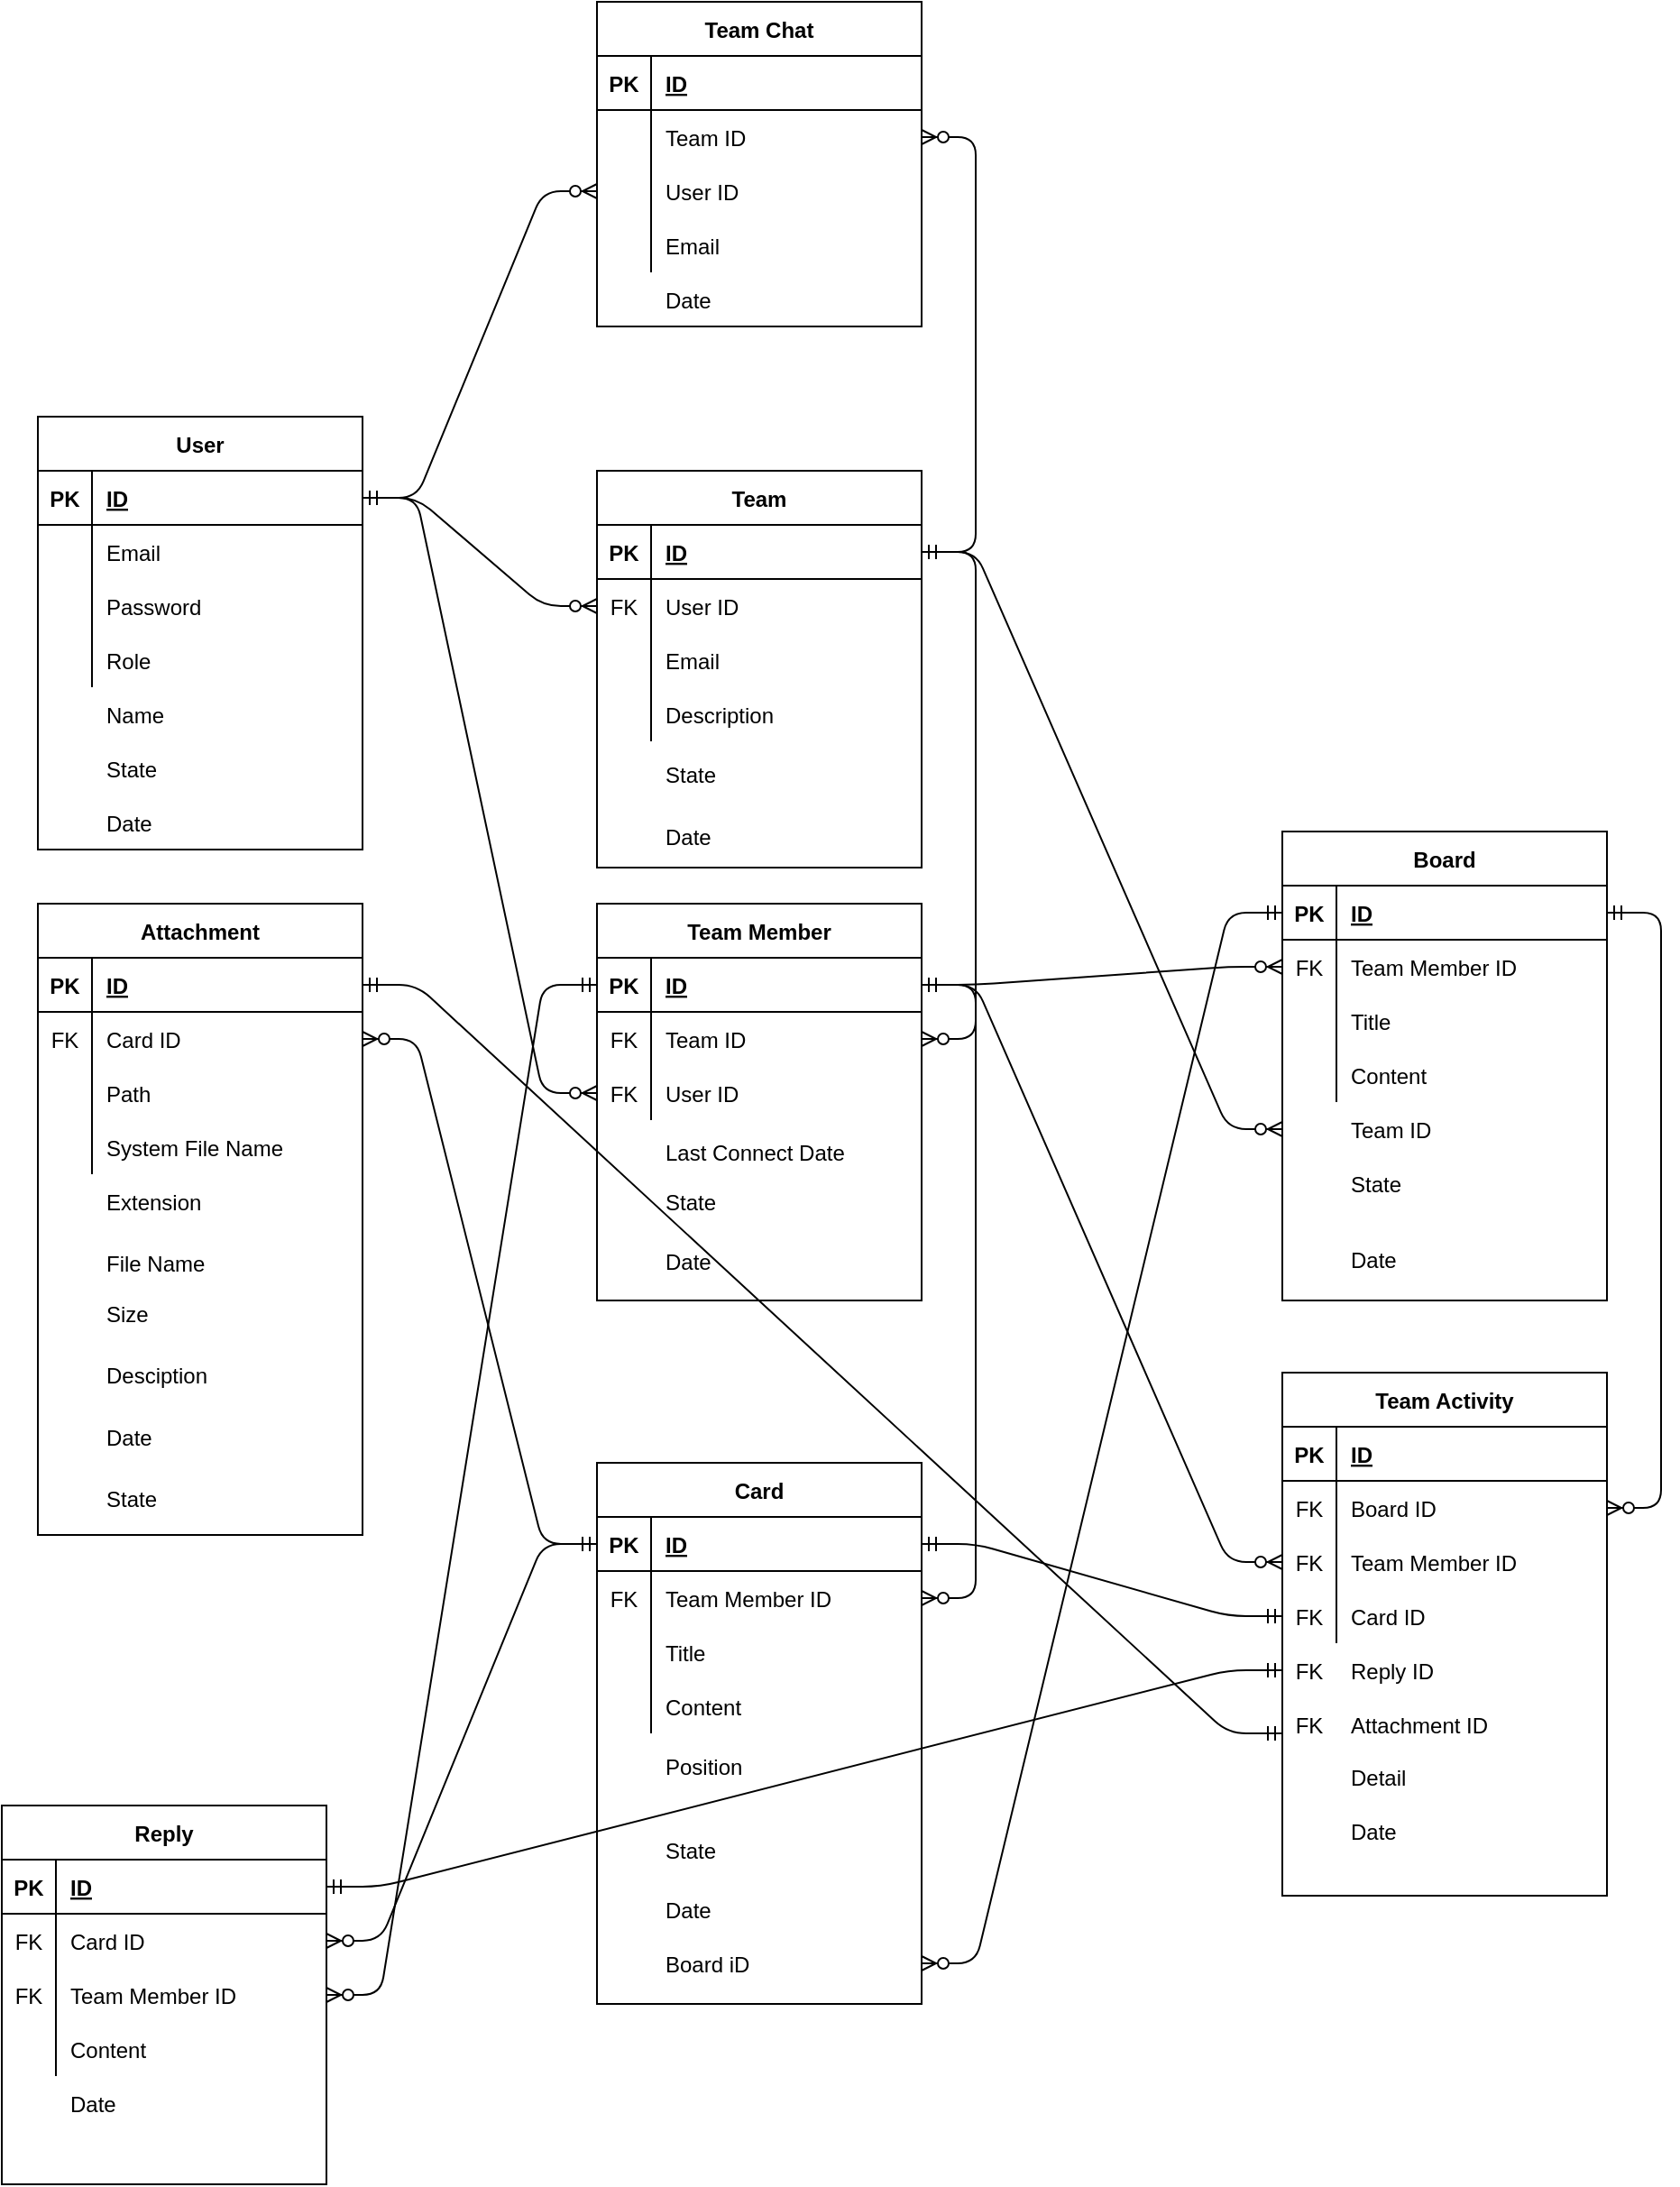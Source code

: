 <mxfile version="14.7.7" type="github">
  <diagram id="R2lEEEUBdFMjLlhIrx00" name="Page-1">
    <mxGraphModel dx="996" dy="1748" grid="1" gridSize="10" guides="1" tooltips="1" connect="1" arrows="1" fold="1" page="1" pageScale="1" pageWidth="850" pageHeight="1100" math="0" shadow="0" extFonts="Permanent Marker^https://fonts.googleapis.com/css?family=Permanent+Marker">
      <root>
        <mxCell id="0" />
        <mxCell id="1" parent="0" />
        <mxCell id="cVKj1Lbu5gOnooN9UQbO-29" value="" style="edgeStyle=entityRelationEdgeStyle;fontSize=12;html=1;endArrow=ERzeroToMany;startArrow=ERmandOne;exitX=1;exitY=0.5;exitDx=0;exitDy=0;entryX=0;entryY=0.5;entryDx=0;entryDy=0;" parent="1" source="cVKj1Lbu5gOnooN9UQbO-3" target="cVKj1Lbu5gOnooN9UQbO-19" edge="1">
          <mxGeometry width="100" height="100" relative="1" as="geometry">
            <mxPoint x="360" y="370" as="sourcePoint" />
            <mxPoint x="460" y="270" as="targetPoint" />
          </mxGeometry>
        </mxCell>
        <mxCell id="cVKj1Lbu5gOnooN9UQbO-44" value="" style="edgeStyle=entityRelationEdgeStyle;fontSize=12;html=1;endArrow=ERzeroToMany;startArrow=ERmandOne;exitX=1;exitY=0.5;exitDx=0;exitDy=0;entryX=0;entryY=0.5;entryDx=0;entryDy=0;" parent="1" source="cVKj1Lbu5gOnooN9UQbO-3" target="cVKj1Lbu5gOnooN9UQbO-38" edge="1">
          <mxGeometry width="100" height="100" relative="1" as="geometry">
            <mxPoint x="470" y="360" as="sourcePoint" />
            <mxPoint x="570" y="260" as="targetPoint" />
          </mxGeometry>
        </mxCell>
        <mxCell id="cVKj1Lbu5gOnooN9UQbO-45" value="" style="edgeStyle=entityRelationEdgeStyle;fontSize=12;html=1;endArrow=ERzeroToMany;startArrow=ERmandOne;exitX=1;exitY=0.5;exitDx=0;exitDy=0;entryX=1;entryY=0.5;entryDx=0;entryDy=0;" parent="1" source="cVKj1Lbu5gOnooN9UQbO-16" target="cVKj1Lbu5gOnooN9UQbO-35" edge="1">
          <mxGeometry width="100" height="100" relative="1" as="geometry">
            <mxPoint x="300" y="165" as="sourcePoint" />
            <mxPoint x="390" y="455" as="targetPoint" />
          </mxGeometry>
        </mxCell>
        <mxCell id="cVKj1Lbu5gOnooN9UQbO-59" value="" style="edgeStyle=entityRelationEdgeStyle;fontSize=12;html=1;endArrow=ERzeroToMany;startArrow=ERmandOne;exitX=1;exitY=0.5;exitDx=0;exitDy=0;entryX=0;entryY=0.5;entryDx=0;entryDy=0;" parent="1" source="cVKj1Lbu5gOnooN9UQbO-32" target="cVKj1Lbu5gOnooN9UQbO-50" edge="1">
          <mxGeometry width="100" height="100" relative="1" as="geometry">
            <mxPoint x="560" y="330" as="sourcePoint" />
            <mxPoint x="650" y="620" as="targetPoint" />
          </mxGeometry>
        </mxCell>
        <mxCell id="cVKj1Lbu5gOnooN9UQbO-73" value="" style="edgeStyle=entityRelationEdgeStyle;fontSize=12;html=1;endArrow=ERzeroToMany;startArrow=ERmandOne;exitX=1;exitY=0.5;exitDx=0;exitDy=0;entryX=1;entryY=0.5;entryDx=0;entryDy=0;" parent="1" source="cVKj1Lbu5gOnooN9UQbO-32" target="cVKj1Lbu5gOnooN9UQbO-64" edge="1">
          <mxGeometry width="100" height="100" relative="1" as="geometry">
            <mxPoint x="610" y="595" as="sourcePoint" />
            <mxPoint x="800" y="740" as="targetPoint" />
          </mxGeometry>
        </mxCell>
        <mxCell id="cVKj1Lbu5gOnooN9UQbO-74" value="" style="edgeStyle=entityRelationEdgeStyle;fontSize=12;html=1;endArrow=ERzeroToMany;startArrow=ERmandOne;exitX=0;exitY=0.5;exitDx=0;exitDy=0;" parent="1" source="cVKj1Lbu5gOnooN9UQbO-47" target="CJrxKydq7ZJFIGbYicGT-1" edge="1">
          <mxGeometry width="100" height="100" relative="1" as="geometry">
            <mxPoint x="690" y="460" as="sourcePoint" />
            <mxPoint x="850" y="790" as="targetPoint" />
          </mxGeometry>
        </mxCell>
        <mxCell id="cVKj1Lbu5gOnooN9UQbO-88" value="" style="edgeStyle=entityRelationEdgeStyle;fontSize=12;html=1;endArrow=ERzeroToMany;startArrow=ERmandOne;entryX=1;entryY=0.5;entryDx=0;entryDy=0;exitX=1;exitY=0.5;exitDx=0;exitDy=0;" parent="1" source="cVKj1Lbu5gOnooN9UQbO-47" target="cVKj1Lbu5gOnooN9UQbO-79" edge="1">
          <mxGeometry width="100" height="100" relative="1" as="geometry">
            <mxPoint x="1060" y="470" as="sourcePoint" />
            <mxPoint x="860" y="830" as="targetPoint" />
          </mxGeometry>
        </mxCell>
        <mxCell id="cVKj1Lbu5gOnooN9UQbO-90" value="" style="edgeStyle=entityRelationEdgeStyle;fontSize=12;html=1;endArrow=ERzeroToMany;startArrow=ERmandOne;exitX=1;exitY=0.5;exitDx=0;exitDy=0;entryX=0;entryY=0.5;entryDx=0;entryDy=0;" parent="1" source="cVKj1Lbu5gOnooN9UQbO-32" target="cVKj1Lbu5gOnooN9UQbO-82" edge="1">
          <mxGeometry width="100" height="100" relative="1" as="geometry">
            <mxPoint x="560" y="390" as="sourcePoint" />
            <mxPoint x="760" y="450" as="targetPoint" />
          </mxGeometry>
        </mxCell>
        <mxCell id="cVKj1Lbu5gOnooN9UQbO-104" value="" style="edgeStyle=entityRelationEdgeStyle;fontSize=12;html=1;endArrow=ERzeroToMany;startArrow=ERmandOne;entryX=1;entryY=0.5;entryDx=0;entryDy=0;exitX=0;exitY=0.5;exitDx=0;exitDy=0;" parent="1" source="cVKj1Lbu5gOnooN9UQbO-61" target="cVKj1Lbu5gOnooN9UQbO-95" edge="1">
          <mxGeometry width="100" height="100" relative="1" as="geometry">
            <mxPoint x="330" y="690" as="sourcePoint" />
            <mxPoint x="130" y="1050" as="targetPoint" />
          </mxGeometry>
        </mxCell>
        <mxCell id="cVKj1Lbu5gOnooN9UQbO-118" value="" style="edgeStyle=entityRelationEdgeStyle;fontSize=12;html=1;endArrow=ERzeroToMany;startArrow=ERmandOne;entryX=1;entryY=0.5;entryDx=0;entryDy=0;exitX=0;exitY=0.5;exitDx=0;exitDy=0;" parent="1" source="cVKj1Lbu5gOnooN9UQbO-61" target="cVKj1Lbu5gOnooN9UQbO-109" edge="1">
          <mxGeometry width="100" height="100" relative="1" as="geometry">
            <mxPoint x="350" y="535" as="sourcePoint" />
            <mxPoint x="220" y="565" as="targetPoint" />
          </mxGeometry>
        </mxCell>
        <mxCell id="cVKj1Lbu5gOnooN9UQbO-123" value="" style="group" parent="1" vertex="1" connectable="0">
          <mxGeometry x="760" y="600" width="180" height="290" as="geometry" />
        </mxCell>
        <mxCell id="cVKj1Lbu5gOnooN9UQbO-127" value="" style="shape=partialRectangle;collapsible=0;dropTarget=0;pointerEvents=0;fillColor=none;top=0;left=0;bottom=0;right=0;points=[[0,0.5],[1,0.5]];portConstraint=eastwest;" parent="cVKj1Lbu5gOnooN9UQbO-123" vertex="1">
          <mxGeometry y="210" width="180" height="30" as="geometry" />
        </mxCell>
        <mxCell id="cVKj1Lbu5gOnooN9UQbO-128" value="" style="shape=partialRectangle;connectable=0;fillColor=none;top=0;left=0;bottom=0;right=0;editable=1;overflow=hidden;" parent="cVKj1Lbu5gOnooN9UQbO-127" vertex="1">
          <mxGeometry width="30" height="30" as="geometry" />
        </mxCell>
        <mxCell id="cVKj1Lbu5gOnooN9UQbO-129" value="" style="shape=partialRectangle;connectable=0;fillColor=none;top=0;left=0;bottom=0;right=0;align=left;spacingLeft=6;overflow=hidden;" parent="cVKj1Lbu5gOnooN9UQbO-127" vertex="1">
          <mxGeometry x="30" width="150" height="30" as="geometry" />
        </mxCell>
        <mxCell id="cVKj1Lbu5gOnooN9UQbO-173" value="" style="group" parent="cVKj1Lbu5gOnooN9UQbO-123" vertex="1" connectable="0">
          <mxGeometry width="180" height="290" as="geometry" />
        </mxCell>
        <mxCell id="cVKj1Lbu5gOnooN9UQbO-174" value="" style="group" parent="cVKj1Lbu5gOnooN9UQbO-173" vertex="1" connectable="0">
          <mxGeometry width="180" height="290" as="geometry" />
        </mxCell>
        <mxCell id="cVKj1Lbu5gOnooN9UQbO-138" value="" style="group" parent="cVKj1Lbu5gOnooN9UQbO-174" vertex="1" connectable="0">
          <mxGeometry width="180" height="290" as="geometry" />
        </mxCell>
        <mxCell id="cVKj1Lbu5gOnooN9UQbO-130" value="" style="shape=partialRectangle;collapsible=0;dropTarget=0;pointerEvents=0;fillColor=none;top=0;left=0;bottom=0;right=0;points=[[0,0.5],[1,0.5]];portConstraint=eastwest;" parent="cVKj1Lbu5gOnooN9UQbO-138" vertex="1">
          <mxGeometry y="240" width="180" height="30" as="geometry" />
        </mxCell>
        <mxCell id="cVKj1Lbu5gOnooN9UQbO-131" value="" style="shape=partialRectangle;connectable=0;fillColor=none;top=0;left=0;bottom=0;right=0;editable=1;overflow=hidden;" parent="cVKj1Lbu5gOnooN9UQbO-130" vertex="1">
          <mxGeometry width="30" height="30" as="geometry" />
        </mxCell>
        <mxCell id="cVKj1Lbu5gOnooN9UQbO-132" value="" style="shape=partialRectangle;connectable=0;fillColor=none;top=0;left=0;bottom=0;right=0;align=left;spacingLeft=6;overflow=hidden;" parent="cVKj1Lbu5gOnooN9UQbO-130" vertex="1">
          <mxGeometry x="30" width="150" height="30" as="geometry" />
        </mxCell>
        <mxCell id="cVKj1Lbu5gOnooN9UQbO-137" value="" style="group" parent="cVKj1Lbu5gOnooN9UQbO-138" vertex="1" connectable="0">
          <mxGeometry width="180" height="290" as="geometry" />
        </mxCell>
        <mxCell id="cVKj1Lbu5gOnooN9UQbO-124" value="" style="shape=partialRectangle;collapsible=0;dropTarget=0;pointerEvents=0;fillColor=none;top=0;left=0;bottom=0;right=0;points=[[0,0.5],[1,0.5]];portConstraint=eastwest;" parent="cVKj1Lbu5gOnooN9UQbO-137" vertex="1">
          <mxGeometry y="180" width="180" height="30" as="geometry" />
        </mxCell>
        <mxCell id="cVKj1Lbu5gOnooN9UQbO-125" value="FK" style="shape=partialRectangle;connectable=0;fillColor=none;top=0;left=0;bottom=0;right=0;editable=1;overflow=hidden;" parent="cVKj1Lbu5gOnooN9UQbO-124" vertex="1">
          <mxGeometry width="30" height="30" as="geometry" />
        </mxCell>
        <mxCell id="cVKj1Lbu5gOnooN9UQbO-126" value="Attachment ID" style="shape=partialRectangle;connectable=0;fillColor=none;top=0;left=0;bottom=0;right=0;align=left;spacingLeft=6;overflow=hidden;" parent="cVKj1Lbu5gOnooN9UQbO-124" vertex="1">
          <mxGeometry x="30" width="150" height="30" as="geometry" />
        </mxCell>
        <mxCell id="cVKj1Lbu5gOnooN9UQbO-136" value="" style="group" parent="cVKj1Lbu5gOnooN9UQbO-137" vertex="1" connectable="0">
          <mxGeometry width="180" height="290" as="geometry" />
        </mxCell>
        <mxCell id="cVKj1Lbu5gOnooN9UQbO-75" value="Team Activity" style="shape=table;startSize=30;container=1;collapsible=1;childLayout=tableLayout;fixedRows=1;rowLines=0;fontStyle=1;align=center;resizeLast=1;rounded=0;sketch=0;" parent="cVKj1Lbu5gOnooN9UQbO-136" vertex="1">
          <mxGeometry width="180" height="290" as="geometry" />
        </mxCell>
        <mxCell id="cVKj1Lbu5gOnooN9UQbO-76" value="" style="shape=partialRectangle;collapsible=0;dropTarget=0;pointerEvents=0;fillColor=none;top=0;left=0;bottom=1;right=0;points=[[0,0.5],[1,0.5]];portConstraint=eastwest;" parent="cVKj1Lbu5gOnooN9UQbO-75" vertex="1">
          <mxGeometry y="30" width="180" height="30" as="geometry" />
        </mxCell>
        <mxCell id="cVKj1Lbu5gOnooN9UQbO-77" value="PK" style="shape=partialRectangle;connectable=0;fillColor=none;top=0;left=0;bottom=0;right=0;fontStyle=1;overflow=hidden;" parent="cVKj1Lbu5gOnooN9UQbO-76" vertex="1">
          <mxGeometry width="30" height="30" as="geometry" />
        </mxCell>
        <mxCell id="cVKj1Lbu5gOnooN9UQbO-78" value="ID" style="shape=partialRectangle;connectable=0;fillColor=none;top=0;left=0;bottom=0;right=0;align=left;spacingLeft=6;fontStyle=5;overflow=hidden;" parent="cVKj1Lbu5gOnooN9UQbO-76" vertex="1">
          <mxGeometry x="30" width="150" height="30" as="geometry" />
        </mxCell>
        <mxCell id="cVKj1Lbu5gOnooN9UQbO-79" value="" style="shape=partialRectangle;collapsible=0;dropTarget=0;pointerEvents=0;fillColor=none;top=0;left=0;bottom=0;right=0;points=[[0,0.5],[1,0.5]];portConstraint=eastwest;" parent="cVKj1Lbu5gOnooN9UQbO-75" vertex="1">
          <mxGeometry y="60" width="180" height="30" as="geometry" />
        </mxCell>
        <mxCell id="cVKj1Lbu5gOnooN9UQbO-80" value="FK" style="shape=partialRectangle;connectable=0;fillColor=none;top=0;left=0;bottom=0;right=0;editable=1;overflow=hidden;" parent="cVKj1Lbu5gOnooN9UQbO-79" vertex="1">
          <mxGeometry width="30" height="30" as="geometry" />
        </mxCell>
        <mxCell id="cVKj1Lbu5gOnooN9UQbO-81" value="Board ID" style="shape=partialRectangle;connectable=0;fillColor=none;top=0;left=0;bottom=0;right=0;align=left;spacingLeft=6;overflow=hidden;" parent="cVKj1Lbu5gOnooN9UQbO-79" vertex="1">
          <mxGeometry x="30" width="150" height="30" as="geometry" />
        </mxCell>
        <mxCell id="cVKj1Lbu5gOnooN9UQbO-82" value="" style="shape=partialRectangle;collapsible=0;dropTarget=0;pointerEvents=0;fillColor=none;top=0;left=0;bottom=0;right=0;points=[[0,0.5],[1,0.5]];portConstraint=eastwest;" parent="cVKj1Lbu5gOnooN9UQbO-75" vertex="1">
          <mxGeometry y="90" width="180" height="30" as="geometry" />
        </mxCell>
        <mxCell id="cVKj1Lbu5gOnooN9UQbO-83" value="FK" style="shape=partialRectangle;connectable=0;fillColor=none;top=0;left=0;bottom=0;right=0;editable=1;overflow=hidden;" parent="cVKj1Lbu5gOnooN9UQbO-82" vertex="1">
          <mxGeometry width="30" height="30" as="geometry" />
        </mxCell>
        <mxCell id="cVKj1Lbu5gOnooN9UQbO-84" value="Team Member ID" style="shape=partialRectangle;connectable=0;fillColor=none;top=0;left=0;bottom=0;right=0;align=left;spacingLeft=6;overflow=hidden;" parent="cVKj1Lbu5gOnooN9UQbO-82" vertex="1">
          <mxGeometry x="30" width="150" height="30" as="geometry" />
        </mxCell>
        <mxCell id="cVKj1Lbu5gOnooN9UQbO-85" value="" style="shape=partialRectangle;collapsible=0;dropTarget=0;pointerEvents=0;fillColor=none;top=0;left=0;bottom=0;right=0;points=[[0,0.5],[1,0.5]];portConstraint=eastwest;" parent="cVKj1Lbu5gOnooN9UQbO-75" vertex="1">
          <mxGeometry y="120" width="180" height="30" as="geometry" />
        </mxCell>
        <mxCell id="cVKj1Lbu5gOnooN9UQbO-86" value="FK" style="shape=partialRectangle;connectable=0;fillColor=none;top=0;left=0;bottom=0;right=0;editable=1;overflow=hidden;" parent="cVKj1Lbu5gOnooN9UQbO-85" vertex="1">
          <mxGeometry width="30" height="30" as="geometry" />
        </mxCell>
        <mxCell id="cVKj1Lbu5gOnooN9UQbO-87" value="Card ID" style="shape=partialRectangle;connectable=0;fillColor=none;top=0;left=0;bottom=0;right=0;align=left;spacingLeft=6;overflow=hidden;" parent="cVKj1Lbu5gOnooN9UQbO-85" vertex="1">
          <mxGeometry x="30" width="150" height="30" as="geometry" />
        </mxCell>
        <mxCell id="cVKj1Lbu5gOnooN9UQbO-119" value="" style="shape=partialRectangle;collapsible=0;dropTarget=0;pointerEvents=0;fillColor=none;top=0;left=0;bottom=0;right=0;points=[[0,0.5],[1,0.5]];portConstraint=eastwest;" parent="cVKj1Lbu5gOnooN9UQbO-136" vertex="1">
          <mxGeometry y="150" width="180" height="30" as="geometry" />
        </mxCell>
        <mxCell id="cVKj1Lbu5gOnooN9UQbO-120" value="FK" style="shape=partialRectangle;connectable=0;fillColor=none;top=0;left=0;bottom=0;right=0;editable=1;overflow=hidden;" parent="cVKj1Lbu5gOnooN9UQbO-119" vertex="1">
          <mxGeometry width="30" height="30" as="geometry" />
        </mxCell>
        <mxCell id="cVKj1Lbu5gOnooN9UQbO-121" value="Reply ID" style="shape=partialRectangle;connectable=0;fillColor=none;top=0;left=0;bottom=0;right=0;align=left;spacingLeft=6;overflow=hidden;" parent="cVKj1Lbu5gOnooN9UQbO-119" vertex="1">
          <mxGeometry x="30" width="150" height="30" as="geometry" />
        </mxCell>
        <mxCell id="cVKj1Lbu5gOnooN9UQbO-170" value="" style="shape=partialRectangle;collapsible=0;dropTarget=0;pointerEvents=0;fillColor=none;top=0;left=0;bottom=0;right=0;points=[[0,0.5],[1,0.5]];portConstraint=eastwest;" parent="cVKj1Lbu5gOnooN9UQbO-138" vertex="1">
          <mxGeometry y="239.995" width="180" height="28.421" as="geometry" />
        </mxCell>
        <mxCell id="cVKj1Lbu5gOnooN9UQbO-171" value="" style="shape=partialRectangle;connectable=0;fillColor=none;top=0;left=0;bottom=0;right=0;editable=1;overflow=hidden;" parent="cVKj1Lbu5gOnooN9UQbO-170" vertex="1">
          <mxGeometry width="30" height="28.421" as="geometry" />
        </mxCell>
        <mxCell id="cVKj1Lbu5gOnooN9UQbO-172" value="Date" style="shape=partialRectangle;connectable=0;fillColor=none;top=0;left=0;bottom=0;right=0;align=left;spacingLeft=6;overflow=hidden;" parent="cVKj1Lbu5gOnooN9UQbO-170" vertex="1">
          <mxGeometry x="30" width="150" height="28.421" as="geometry" />
        </mxCell>
        <mxCell id="cVKj1Lbu5gOnooN9UQbO-167" value="" style="shape=partialRectangle;collapsible=0;dropTarget=0;pointerEvents=0;fillColor=none;top=0;left=0;bottom=0;right=0;points=[[0,0.5],[1,0.5]];portConstraint=eastwest;" parent="cVKj1Lbu5gOnooN9UQbO-174" vertex="1">
          <mxGeometry y="209.995" width="180" height="28.421" as="geometry" />
        </mxCell>
        <mxCell id="cVKj1Lbu5gOnooN9UQbO-168" value="" style="shape=partialRectangle;connectable=0;fillColor=none;top=0;left=0;bottom=0;right=0;editable=1;overflow=hidden;" parent="cVKj1Lbu5gOnooN9UQbO-167" vertex="1">
          <mxGeometry width="30" height="28.421" as="geometry" />
        </mxCell>
        <mxCell id="cVKj1Lbu5gOnooN9UQbO-169" value="Detail" style="shape=partialRectangle;connectable=0;fillColor=none;top=0;left=0;bottom=0;right=0;align=left;spacingLeft=6;overflow=hidden;" parent="cVKj1Lbu5gOnooN9UQbO-167" vertex="1">
          <mxGeometry x="30" width="150" height="28.421" as="geometry" />
        </mxCell>
        <mxCell id="cVKj1Lbu5gOnooN9UQbO-139" value="" style="edgeStyle=entityRelationEdgeStyle;fontSize=12;html=1;endArrow=ERmandOne;startArrow=ERmandOne;entryX=0;entryY=0.5;entryDx=0;entryDy=0;exitX=1;exitY=0.5;exitDx=0;exitDy=0;" parent="1" source="cVKj1Lbu5gOnooN9UQbO-92" target="cVKj1Lbu5gOnooN9UQbO-119" edge="1">
          <mxGeometry width="100" height="100" relative="1" as="geometry">
            <mxPoint x="570" y="890" as="sourcePoint" />
            <mxPoint x="700" y="780" as="targetPoint" />
          </mxGeometry>
        </mxCell>
        <mxCell id="cVKj1Lbu5gOnooN9UQbO-140" value="" style="edgeStyle=entityRelationEdgeStyle;fontSize=12;html=1;endArrow=ERmandOne;startArrow=ERmandOne;entryX=0;entryY=0.5;entryDx=0;entryDy=0;exitX=1;exitY=0.5;exitDx=0;exitDy=0;" parent="1" source="cVKj1Lbu5gOnooN9UQbO-61" target="cVKj1Lbu5gOnooN9UQbO-85" edge="1">
          <mxGeometry width="100" height="100" relative="1" as="geometry">
            <mxPoint x="600" y="850" as="sourcePoint" />
            <mxPoint x="730" y="740" as="targetPoint" />
          </mxGeometry>
        </mxCell>
        <mxCell id="cVKj1Lbu5gOnooN9UQbO-141" value="" style="edgeStyle=entityRelationEdgeStyle;fontSize=12;html=1;endArrow=ERmandOne;startArrow=ERmandOne;exitX=1;exitY=0.5;exitDx=0;exitDy=0;" parent="1" source="cVKj1Lbu5gOnooN9UQbO-106" edge="1">
          <mxGeometry width="100" height="100" relative="1" as="geometry">
            <mxPoint x="590" y="970" as="sourcePoint" />
            <mxPoint x="760" y="800" as="targetPoint" />
          </mxGeometry>
        </mxCell>
        <mxCell id="cVKj1Lbu5gOnooN9UQbO-154" value="" style="group" parent="1" vertex="1" connectable="0">
          <mxGeometry x="70" y="70" width="180" height="240" as="geometry" />
        </mxCell>
        <mxCell id="cVKj1Lbu5gOnooN9UQbO-148" value="" style="shape=partialRectangle;collapsible=0;dropTarget=0;pointerEvents=0;fillColor=none;top=0;left=0;bottom=0;right=0;points=[[0,0.5],[1,0.5]];portConstraint=eastwest;" parent="cVKj1Lbu5gOnooN9UQbO-154" vertex="1">
          <mxGeometry y="210" width="180" height="30" as="geometry" />
        </mxCell>
        <mxCell id="cVKj1Lbu5gOnooN9UQbO-149" value="" style="shape=partialRectangle;connectable=0;fillColor=none;top=0;left=0;bottom=0;right=0;editable=1;overflow=hidden;" parent="cVKj1Lbu5gOnooN9UQbO-148" vertex="1">
          <mxGeometry width="30" height="30" as="geometry" />
        </mxCell>
        <mxCell id="cVKj1Lbu5gOnooN9UQbO-150" value="Date" style="shape=partialRectangle;connectable=0;fillColor=none;top=0;left=0;bottom=0;right=0;align=left;spacingLeft=6;overflow=hidden;" parent="cVKj1Lbu5gOnooN9UQbO-148" vertex="1">
          <mxGeometry x="30" width="150" height="30" as="geometry" />
        </mxCell>
        <mxCell id="cVKj1Lbu5gOnooN9UQbO-153" value="" style="group" parent="cVKj1Lbu5gOnooN9UQbO-154" vertex="1" connectable="0">
          <mxGeometry width="180" height="240" as="geometry" />
        </mxCell>
        <mxCell id="cVKj1Lbu5gOnooN9UQbO-145" value="" style="shape=partialRectangle;collapsible=0;dropTarget=0;pointerEvents=0;fillColor=none;top=0;left=0;bottom=0;right=0;points=[[0,0.5],[1,0.5]];portConstraint=eastwest;" parent="cVKj1Lbu5gOnooN9UQbO-153" vertex="1">
          <mxGeometry y="180" width="180" height="30" as="geometry" />
        </mxCell>
        <mxCell id="cVKj1Lbu5gOnooN9UQbO-146" value="" style="shape=partialRectangle;connectable=0;fillColor=none;top=0;left=0;bottom=0;right=0;editable=1;overflow=hidden;" parent="cVKj1Lbu5gOnooN9UQbO-145" vertex="1">
          <mxGeometry width="30" height="30" as="geometry" />
        </mxCell>
        <mxCell id="cVKj1Lbu5gOnooN9UQbO-147" value="State" style="shape=partialRectangle;connectable=0;fillColor=none;top=0;left=0;bottom=0;right=0;align=left;spacingLeft=6;overflow=hidden;" parent="cVKj1Lbu5gOnooN9UQbO-145" vertex="1">
          <mxGeometry x="30" width="150" height="30" as="geometry" />
        </mxCell>
        <mxCell id="cVKj1Lbu5gOnooN9UQbO-152" value="" style="group" parent="cVKj1Lbu5gOnooN9UQbO-153" vertex="1" connectable="0">
          <mxGeometry width="180" height="240" as="geometry" />
        </mxCell>
        <mxCell id="cVKj1Lbu5gOnooN9UQbO-2" value="User" style="shape=table;startSize=30;container=1;collapsible=1;childLayout=tableLayout;fixedRows=1;rowLines=0;fontStyle=1;align=center;resizeLast=1;" parent="cVKj1Lbu5gOnooN9UQbO-152" vertex="1">
          <mxGeometry width="180" height="240" as="geometry" />
        </mxCell>
        <mxCell id="cVKj1Lbu5gOnooN9UQbO-3" value="" style="shape=partialRectangle;collapsible=0;dropTarget=0;pointerEvents=0;fillColor=none;top=0;left=0;bottom=1;right=0;points=[[0,0.5],[1,0.5]];portConstraint=eastwest;" parent="cVKj1Lbu5gOnooN9UQbO-2" vertex="1">
          <mxGeometry y="30" width="180" height="30" as="geometry" />
        </mxCell>
        <mxCell id="cVKj1Lbu5gOnooN9UQbO-4" value="PK" style="shape=partialRectangle;connectable=0;fillColor=none;top=0;left=0;bottom=0;right=0;fontStyle=1;overflow=hidden;" parent="cVKj1Lbu5gOnooN9UQbO-3" vertex="1">
          <mxGeometry width="30" height="30" as="geometry" />
        </mxCell>
        <mxCell id="cVKj1Lbu5gOnooN9UQbO-5" value="ID" style="shape=partialRectangle;connectable=0;fillColor=none;top=0;left=0;bottom=0;right=0;align=left;spacingLeft=6;fontStyle=5;overflow=hidden;" parent="cVKj1Lbu5gOnooN9UQbO-3" vertex="1">
          <mxGeometry x="30" width="150" height="30" as="geometry" />
        </mxCell>
        <mxCell id="cVKj1Lbu5gOnooN9UQbO-6" value="" style="shape=partialRectangle;collapsible=0;dropTarget=0;pointerEvents=0;fillColor=none;top=0;left=0;bottom=0;right=0;points=[[0,0.5],[1,0.5]];portConstraint=eastwest;" parent="cVKj1Lbu5gOnooN9UQbO-2" vertex="1">
          <mxGeometry y="60" width="180" height="30" as="geometry" />
        </mxCell>
        <mxCell id="cVKj1Lbu5gOnooN9UQbO-7" value="" style="shape=partialRectangle;connectable=0;fillColor=none;top=0;left=0;bottom=0;right=0;editable=1;overflow=hidden;" parent="cVKj1Lbu5gOnooN9UQbO-6" vertex="1">
          <mxGeometry width="30" height="30" as="geometry" />
        </mxCell>
        <mxCell id="cVKj1Lbu5gOnooN9UQbO-8" value="Email" style="shape=partialRectangle;connectable=0;fillColor=none;top=0;left=0;bottom=0;right=0;align=left;spacingLeft=6;overflow=hidden;" parent="cVKj1Lbu5gOnooN9UQbO-6" vertex="1">
          <mxGeometry x="30" width="150" height="30" as="geometry" />
        </mxCell>
        <mxCell id="cVKj1Lbu5gOnooN9UQbO-9" value="" style="shape=partialRectangle;collapsible=0;dropTarget=0;pointerEvents=0;fillColor=none;top=0;left=0;bottom=0;right=0;points=[[0,0.5],[1,0.5]];portConstraint=eastwest;" parent="cVKj1Lbu5gOnooN9UQbO-2" vertex="1">
          <mxGeometry y="90" width="180" height="30" as="geometry" />
        </mxCell>
        <mxCell id="cVKj1Lbu5gOnooN9UQbO-10" value="" style="shape=partialRectangle;connectable=0;fillColor=none;top=0;left=0;bottom=0;right=0;editable=1;overflow=hidden;" parent="cVKj1Lbu5gOnooN9UQbO-9" vertex="1">
          <mxGeometry width="30" height="30" as="geometry" />
        </mxCell>
        <mxCell id="cVKj1Lbu5gOnooN9UQbO-11" value="Password" style="shape=partialRectangle;connectable=0;fillColor=none;top=0;left=0;bottom=0;right=0;align=left;spacingLeft=6;overflow=hidden;" parent="cVKj1Lbu5gOnooN9UQbO-9" vertex="1">
          <mxGeometry x="30" width="150" height="30" as="geometry" />
        </mxCell>
        <mxCell id="cVKj1Lbu5gOnooN9UQbO-12" value="" style="shape=partialRectangle;collapsible=0;dropTarget=0;pointerEvents=0;fillColor=none;top=0;left=0;bottom=0;right=0;points=[[0,0.5],[1,0.5]];portConstraint=eastwest;" parent="cVKj1Lbu5gOnooN9UQbO-2" vertex="1">
          <mxGeometry y="120" width="180" height="30" as="geometry" />
        </mxCell>
        <mxCell id="cVKj1Lbu5gOnooN9UQbO-13" value="" style="shape=partialRectangle;connectable=0;fillColor=none;top=0;left=0;bottom=0;right=0;editable=1;overflow=hidden;" parent="cVKj1Lbu5gOnooN9UQbO-12" vertex="1">
          <mxGeometry width="30" height="30" as="geometry" />
        </mxCell>
        <mxCell id="cVKj1Lbu5gOnooN9UQbO-14" value="Role" style="shape=partialRectangle;connectable=0;fillColor=none;top=0;left=0;bottom=0;right=0;align=left;spacingLeft=6;overflow=hidden;" parent="cVKj1Lbu5gOnooN9UQbO-12" vertex="1">
          <mxGeometry x="30" width="150" height="30" as="geometry" />
        </mxCell>
        <mxCell id="cVKj1Lbu5gOnooN9UQbO-142" value="" style="shape=partialRectangle;collapsible=0;dropTarget=0;pointerEvents=0;fillColor=none;top=0;left=0;bottom=0;right=0;points=[[0,0.5],[1,0.5]];portConstraint=eastwest;" parent="cVKj1Lbu5gOnooN9UQbO-152" vertex="1">
          <mxGeometry y="150" width="180" height="30" as="geometry" />
        </mxCell>
        <mxCell id="cVKj1Lbu5gOnooN9UQbO-143" value="" style="shape=partialRectangle;connectable=0;fillColor=none;top=0;left=0;bottom=0;right=0;editable=1;overflow=hidden;" parent="cVKj1Lbu5gOnooN9UQbO-142" vertex="1">
          <mxGeometry width="30" height="30" as="geometry" />
        </mxCell>
        <mxCell id="cVKj1Lbu5gOnooN9UQbO-144" value="Name" style="shape=partialRectangle;connectable=0;fillColor=none;top=0;left=0;bottom=0;right=0;align=left;spacingLeft=6;overflow=hidden;" parent="cVKj1Lbu5gOnooN9UQbO-142" vertex="1">
          <mxGeometry x="30" width="150" height="30" as="geometry" />
        </mxCell>
        <mxCell id="cVKj1Lbu5gOnooN9UQbO-158" value="" style="group" parent="1" vertex="1" connectable="0">
          <mxGeometry x="380" y="340" width="180" height="220" as="geometry" />
        </mxCell>
        <mxCell id="cVKj1Lbu5gOnooN9UQbO-155" value="" style="shape=partialRectangle;collapsible=0;dropTarget=0;pointerEvents=0;fillColor=none;top=0;left=0;bottom=0;right=0;points=[[0,0.5],[1,0.5]];portConstraint=eastwest;" parent="cVKj1Lbu5gOnooN9UQbO-158" vertex="1">
          <mxGeometry y="176" width="180" height="44" as="geometry" />
        </mxCell>
        <mxCell id="cVKj1Lbu5gOnooN9UQbO-156" value="" style="shape=partialRectangle;connectable=0;fillColor=none;top=0;left=0;bottom=0;right=0;editable=1;overflow=hidden;" parent="cVKj1Lbu5gOnooN9UQbO-155" vertex="1">
          <mxGeometry width="30" height="44" as="geometry" />
        </mxCell>
        <mxCell id="cVKj1Lbu5gOnooN9UQbO-157" value="Date" style="shape=partialRectangle;connectable=0;fillColor=none;top=0;left=0;bottom=0;right=0;align=left;spacingLeft=6;overflow=hidden;" parent="cVKj1Lbu5gOnooN9UQbO-155" vertex="1">
          <mxGeometry x="30" width="150" height="44" as="geometry" />
        </mxCell>
        <mxCell id="cVKj1Lbu5gOnooN9UQbO-187" value="" style="group" parent="cVKj1Lbu5gOnooN9UQbO-158" vertex="1" connectable="0">
          <mxGeometry width="180" height="220" as="geometry" />
        </mxCell>
        <mxCell id="r0ZbA2zNbUxUFIolIvtT-10" value="" style="shape=partialRectangle;collapsible=0;dropTarget=0;pointerEvents=0;fillColor=none;top=0;left=0;bottom=0;right=0;points=[[0,0.5],[1,0.5]];portConstraint=eastwest;" parent="cVKj1Lbu5gOnooN9UQbO-187" vertex="1">
          <mxGeometry y="146.667" width="180" height="36.667" as="geometry" />
        </mxCell>
        <mxCell id="r0ZbA2zNbUxUFIolIvtT-11" value="" style="shape=partialRectangle;connectable=0;fillColor=none;top=0;left=0;bottom=0;right=0;editable=1;overflow=hidden;" parent="r0ZbA2zNbUxUFIolIvtT-10" vertex="1">
          <mxGeometry width="30" height="36.667" as="geometry" />
        </mxCell>
        <mxCell id="r0ZbA2zNbUxUFIolIvtT-12" value="State" style="shape=partialRectangle;connectable=0;fillColor=none;top=0;left=0;bottom=0;right=0;align=left;spacingLeft=6;overflow=hidden;" parent="r0ZbA2zNbUxUFIolIvtT-10" vertex="1">
          <mxGeometry x="30" width="150" height="36.667" as="geometry" />
        </mxCell>
        <mxCell id="iSMeBKeowd5MEmH3NNFe-23" value="" style="group" parent="cVKj1Lbu5gOnooN9UQbO-187" vertex="1" connectable="0">
          <mxGeometry width="180" height="220" as="geometry" />
        </mxCell>
        <mxCell id="cVKj1Lbu5gOnooN9UQbO-31" value="Team Member" style="shape=table;startSize=30;container=1;collapsible=1;childLayout=tableLayout;fixedRows=1;rowLines=0;fontStyle=1;align=center;resizeLast=1;" parent="iSMeBKeowd5MEmH3NNFe-23" vertex="1">
          <mxGeometry width="180" height="220" as="geometry" />
        </mxCell>
        <mxCell id="cVKj1Lbu5gOnooN9UQbO-32" value="" style="shape=partialRectangle;collapsible=0;dropTarget=0;pointerEvents=0;fillColor=none;top=0;left=0;bottom=1;right=0;points=[[0,0.5],[1,0.5]];portConstraint=eastwest;" parent="cVKj1Lbu5gOnooN9UQbO-31" vertex="1">
          <mxGeometry y="30" width="180" height="30" as="geometry" />
        </mxCell>
        <mxCell id="cVKj1Lbu5gOnooN9UQbO-33" value="PK" style="shape=partialRectangle;connectable=0;fillColor=none;top=0;left=0;bottom=0;right=0;fontStyle=1;overflow=hidden;" parent="cVKj1Lbu5gOnooN9UQbO-32" vertex="1">
          <mxGeometry width="30" height="30" as="geometry" />
        </mxCell>
        <mxCell id="cVKj1Lbu5gOnooN9UQbO-34" value="ID" style="shape=partialRectangle;connectable=0;fillColor=none;top=0;left=0;bottom=0;right=0;align=left;spacingLeft=6;fontStyle=5;overflow=hidden;" parent="cVKj1Lbu5gOnooN9UQbO-32" vertex="1">
          <mxGeometry x="30" width="150" height="30" as="geometry" />
        </mxCell>
        <mxCell id="cVKj1Lbu5gOnooN9UQbO-35" value="" style="shape=partialRectangle;collapsible=0;dropTarget=0;pointerEvents=0;fillColor=none;top=0;left=0;bottom=0;right=0;points=[[0,0.5],[1,0.5]];portConstraint=eastwest;" parent="cVKj1Lbu5gOnooN9UQbO-31" vertex="1">
          <mxGeometry y="60" width="180" height="30" as="geometry" />
        </mxCell>
        <mxCell id="cVKj1Lbu5gOnooN9UQbO-36" value="FK" style="shape=partialRectangle;connectable=0;fillColor=none;top=0;left=0;bottom=0;right=0;editable=1;overflow=hidden;" parent="cVKj1Lbu5gOnooN9UQbO-35" vertex="1">
          <mxGeometry width="30" height="30" as="geometry" />
        </mxCell>
        <mxCell id="cVKj1Lbu5gOnooN9UQbO-37" value="Team ID" style="shape=partialRectangle;connectable=0;fillColor=none;top=0;left=0;bottom=0;right=0;align=left;spacingLeft=6;overflow=hidden;" parent="cVKj1Lbu5gOnooN9UQbO-35" vertex="1">
          <mxGeometry x="30" width="150" height="30" as="geometry" />
        </mxCell>
        <mxCell id="cVKj1Lbu5gOnooN9UQbO-38" value="" style="shape=partialRectangle;collapsible=0;dropTarget=0;pointerEvents=0;fillColor=none;top=0;left=0;bottom=0;right=0;points=[[0,0.5],[1,0.5]];portConstraint=eastwest;" parent="cVKj1Lbu5gOnooN9UQbO-31" vertex="1">
          <mxGeometry y="90" width="180" height="30" as="geometry" />
        </mxCell>
        <mxCell id="cVKj1Lbu5gOnooN9UQbO-39" value="FK" style="shape=partialRectangle;connectable=0;fillColor=none;top=0;left=0;bottom=0;right=0;editable=1;overflow=hidden;" parent="cVKj1Lbu5gOnooN9UQbO-38" vertex="1">
          <mxGeometry width="30" height="30" as="geometry" />
        </mxCell>
        <mxCell id="cVKj1Lbu5gOnooN9UQbO-40" value="User ID" style="shape=partialRectangle;connectable=0;fillColor=none;top=0;left=0;bottom=0;right=0;align=left;spacingLeft=6;overflow=hidden;" parent="cVKj1Lbu5gOnooN9UQbO-38" vertex="1">
          <mxGeometry x="30" width="150" height="30" as="geometry" />
        </mxCell>
        <mxCell id="iSMeBKeowd5MEmH3NNFe-20" value="" style="shape=partialRectangle;collapsible=0;dropTarget=0;pointerEvents=0;fillColor=none;top=0;left=0;bottom=0;right=0;points=[[0,0.5],[1,0.5]];portConstraint=eastwest;" parent="iSMeBKeowd5MEmH3NNFe-23" vertex="1">
          <mxGeometry y="120" width="180" height="35" as="geometry" />
        </mxCell>
        <mxCell id="iSMeBKeowd5MEmH3NNFe-21" value="" style="shape=partialRectangle;connectable=0;fillColor=none;top=0;left=0;bottom=0;right=0;editable=1;overflow=hidden;" parent="iSMeBKeowd5MEmH3NNFe-20" vertex="1">
          <mxGeometry width="30" height="35" as="geometry" />
        </mxCell>
        <mxCell id="iSMeBKeowd5MEmH3NNFe-22" value="Last Connect Date" style="shape=partialRectangle;connectable=0;fillColor=none;top=0;left=0;bottom=0;right=0;align=left;spacingLeft=6;overflow=hidden;" parent="iSMeBKeowd5MEmH3NNFe-20" vertex="1">
          <mxGeometry x="30" width="150" height="35" as="geometry" />
        </mxCell>
        <mxCell id="cVKj1Lbu5gOnooN9UQbO-162" value="" style="group" parent="1" vertex="1" connectable="0">
          <mxGeometry x="380" y="100" width="180" height="220" as="geometry" />
        </mxCell>
        <mxCell id="cVKj1Lbu5gOnooN9UQbO-159" value="" style="shape=partialRectangle;collapsible=0;dropTarget=0;pointerEvents=0;fillColor=none;top=0;left=0;bottom=0;right=0;points=[[0,0.5],[1,0.5]];portConstraint=eastwest;" parent="cVKj1Lbu5gOnooN9UQbO-162" vertex="1">
          <mxGeometry y="185.259" width="180" height="34.737" as="geometry" />
        </mxCell>
        <mxCell id="cVKj1Lbu5gOnooN9UQbO-160" value="" style="shape=partialRectangle;connectable=0;fillColor=none;top=0;left=0;bottom=0;right=0;editable=1;overflow=hidden;" parent="cVKj1Lbu5gOnooN9UQbO-159" vertex="1">
          <mxGeometry width="30" height="34.737" as="geometry" />
        </mxCell>
        <mxCell id="cVKj1Lbu5gOnooN9UQbO-161" value="Date" style="shape=partialRectangle;connectable=0;fillColor=none;top=0;left=0;bottom=0;right=0;align=left;spacingLeft=6;overflow=hidden;" parent="cVKj1Lbu5gOnooN9UQbO-159" vertex="1">
          <mxGeometry x="30" width="150" height="34.737" as="geometry" />
        </mxCell>
        <mxCell id="cVKj1Lbu5gOnooN9UQbO-183" value="" style="group" parent="cVKj1Lbu5gOnooN9UQbO-162" vertex="1" connectable="0">
          <mxGeometry width="180" height="220" as="geometry" />
        </mxCell>
        <mxCell id="cVKj1Lbu5gOnooN9UQbO-15" value="Team" style="shape=table;startSize=30;container=1;collapsible=1;childLayout=tableLayout;fixedRows=1;rowLines=0;fontStyle=1;align=center;resizeLast=1;" parent="cVKj1Lbu5gOnooN9UQbO-183" vertex="1">
          <mxGeometry width="180" height="220" as="geometry" />
        </mxCell>
        <mxCell id="cVKj1Lbu5gOnooN9UQbO-16" value="" style="shape=partialRectangle;collapsible=0;dropTarget=0;pointerEvents=0;fillColor=none;top=0;left=0;bottom=1;right=0;points=[[0,0.5],[1,0.5]];portConstraint=eastwest;" parent="cVKj1Lbu5gOnooN9UQbO-15" vertex="1">
          <mxGeometry y="30" width="180" height="30" as="geometry" />
        </mxCell>
        <mxCell id="cVKj1Lbu5gOnooN9UQbO-17" value="PK" style="shape=partialRectangle;connectable=0;fillColor=none;top=0;left=0;bottom=0;right=0;fontStyle=1;overflow=hidden;" parent="cVKj1Lbu5gOnooN9UQbO-16" vertex="1">
          <mxGeometry width="30" height="30" as="geometry" />
        </mxCell>
        <mxCell id="cVKj1Lbu5gOnooN9UQbO-18" value="ID" style="shape=partialRectangle;connectable=0;fillColor=none;top=0;left=0;bottom=0;right=0;align=left;spacingLeft=6;fontStyle=5;overflow=hidden;" parent="cVKj1Lbu5gOnooN9UQbO-16" vertex="1">
          <mxGeometry x="30" width="150" height="30" as="geometry" />
        </mxCell>
        <mxCell id="cVKj1Lbu5gOnooN9UQbO-19" value="" style="shape=partialRectangle;collapsible=0;dropTarget=0;pointerEvents=0;fillColor=none;top=0;left=0;bottom=0;right=0;points=[[0,0.5],[1,0.5]];portConstraint=eastwest;" parent="cVKj1Lbu5gOnooN9UQbO-15" vertex="1">
          <mxGeometry y="60" width="180" height="30" as="geometry" />
        </mxCell>
        <mxCell id="cVKj1Lbu5gOnooN9UQbO-20" value="FK" style="shape=partialRectangle;connectable=0;fillColor=none;top=0;left=0;bottom=0;right=0;editable=1;overflow=hidden;" parent="cVKj1Lbu5gOnooN9UQbO-19" vertex="1">
          <mxGeometry width="30" height="30" as="geometry" />
        </mxCell>
        <mxCell id="cVKj1Lbu5gOnooN9UQbO-21" value="User ID" style="shape=partialRectangle;connectable=0;fillColor=none;top=0;left=0;bottom=0;right=0;align=left;spacingLeft=6;overflow=hidden;" parent="cVKj1Lbu5gOnooN9UQbO-19" vertex="1">
          <mxGeometry x="30" width="150" height="30" as="geometry" />
        </mxCell>
        <mxCell id="cVKj1Lbu5gOnooN9UQbO-22" value="" style="shape=partialRectangle;collapsible=0;dropTarget=0;pointerEvents=0;fillColor=none;top=0;left=0;bottom=0;right=0;points=[[0,0.5],[1,0.5]];portConstraint=eastwest;" parent="cVKj1Lbu5gOnooN9UQbO-15" vertex="1">
          <mxGeometry y="90" width="180" height="30" as="geometry" />
        </mxCell>
        <mxCell id="cVKj1Lbu5gOnooN9UQbO-23" value="" style="shape=partialRectangle;connectable=0;fillColor=none;top=0;left=0;bottom=0;right=0;editable=1;overflow=hidden;" parent="cVKj1Lbu5gOnooN9UQbO-22" vertex="1">
          <mxGeometry width="30" height="30" as="geometry" />
        </mxCell>
        <mxCell id="cVKj1Lbu5gOnooN9UQbO-24" value="Email" style="shape=partialRectangle;connectable=0;fillColor=none;top=0;left=0;bottom=0;right=0;align=left;spacingLeft=6;overflow=hidden;" parent="cVKj1Lbu5gOnooN9UQbO-22" vertex="1">
          <mxGeometry x="30" width="150" height="30" as="geometry" />
        </mxCell>
        <mxCell id="cVKj1Lbu5gOnooN9UQbO-25" value="" style="shape=partialRectangle;collapsible=0;dropTarget=0;pointerEvents=0;fillColor=none;top=0;left=0;bottom=0;right=0;points=[[0,0.5],[1,0.5]];portConstraint=eastwest;" parent="cVKj1Lbu5gOnooN9UQbO-15" vertex="1">
          <mxGeometry y="120" width="180" height="30" as="geometry" />
        </mxCell>
        <mxCell id="cVKj1Lbu5gOnooN9UQbO-26" value="" style="shape=partialRectangle;connectable=0;fillColor=none;top=0;left=0;bottom=0;right=0;editable=1;overflow=hidden;" parent="cVKj1Lbu5gOnooN9UQbO-25" vertex="1">
          <mxGeometry width="30" height="30" as="geometry" />
        </mxCell>
        <mxCell id="cVKj1Lbu5gOnooN9UQbO-27" value="Description" style="shape=partialRectangle;connectable=0;fillColor=none;top=0;left=0;bottom=0;right=0;align=left;spacingLeft=6;overflow=hidden;" parent="cVKj1Lbu5gOnooN9UQbO-25" vertex="1">
          <mxGeometry x="30" width="150" height="30" as="geometry" />
        </mxCell>
        <mxCell id="cVKj1Lbu5gOnooN9UQbO-180" value="" style="shape=partialRectangle;collapsible=0;dropTarget=0;pointerEvents=0;fillColor=none;top=0;left=0;bottom=0;right=0;points=[[0,0.5],[1,0.5]];portConstraint=eastwest;" parent="cVKj1Lbu5gOnooN9UQbO-183" vertex="1">
          <mxGeometry y="150.521" width="180" height="34.737" as="geometry" />
        </mxCell>
        <mxCell id="cVKj1Lbu5gOnooN9UQbO-181" value="" style="shape=partialRectangle;connectable=0;fillColor=none;top=0;left=0;bottom=0;right=0;editable=1;overflow=hidden;" parent="cVKj1Lbu5gOnooN9UQbO-180" vertex="1">
          <mxGeometry width="30" height="34.737" as="geometry" />
        </mxCell>
        <mxCell id="cVKj1Lbu5gOnooN9UQbO-182" value="State" style="shape=partialRectangle;connectable=0;fillColor=none;top=0;left=0;bottom=0;right=0;align=left;spacingLeft=6;overflow=hidden;" parent="cVKj1Lbu5gOnooN9UQbO-180" vertex="1">
          <mxGeometry x="30" width="150" height="34.737" as="geometry" />
        </mxCell>
        <mxCell id="cVKj1Lbu5gOnooN9UQbO-166" value="" style="group" parent="1" vertex="1" connectable="0">
          <mxGeometry x="760" y="300" width="180" height="260" as="geometry" />
        </mxCell>
        <mxCell id="cVKj1Lbu5gOnooN9UQbO-163" value="" style="shape=partialRectangle;collapsible=0;dropTarget=0;pointerEvents=0;fillColor=none;top=0;left=0;bottom=0;right=0;points=[[0,0.5],[1,0.5]];portConstraint=eastwest;" parent="cVKj1Lbu5gOnooN9UQbO-166" vertex="1">
          <mxGeometry y="216.66" width="180" height="41.053" as="geometry" />
        </mxCell>
        <mxCell id="cVKj1Lbu5gOnooN9UQbO-164" value="" style="shape=partialRectangle;connectable=0;fillColor=none;top=0;left=0;bottom=0;right=0;editable=1;overflow=hidden;" parent="cVKj1Lbu5gOnooN9UQbO-163" vertex="1">
          <mxGeometry width="30" height="41.053" as="geometry" />
        </mxCell>
        <mxCell id="cVKj1Lbu5gOnooN9UQbO-165" value="Date" style="shape=partialRectangle;connectable=0;fillColor=none;top=0;left=0;bottom=0;right=0;align=left;spacingLeft=6;overflow=hidden;" parent="cVKj1Lbu5gOnooN9UQbO-163" vertex="1">
          <mxGeometry x="30" width="150" height="41.053" as="geometry" />
        </mxCell>
        <mxCell id="cVKj1Lbu5gOnooN9UQbO-191" value="" style="group" parent="cVKj1Lbu5gOnooN9UQbO-166" vertex="1" connectable="0">
          <mxGeometry width="180" height="260.0" as="geometry" />
        </mxCell>
        <mxCell id="cVKj1Lbu5gOnooN9UQbO-46" value="Board" style="shape=table;startSize=30;container=1;collapsible=1;childLayout=tableLayout;fixedRows=1;rowLines=0;fontStyle=1;align=center;resizeLast=1;rounded=0;sketch=0;" parent="cVKj1Lbu5gOnooN9UQbO-191" vertex="1">
          <mxGeometry width="180" height="260.0" as="geometry" />
        </mxCell>
        <mxCell id="cVKj1Lbu5gOnooN9UQbO-47" value="" style="shape=partialRectangle;collapsible=0;dropTarget=0;pointerEvents=0;fillColor=none;top=0;left=0;bottom=1;right=0;points=[[0,0.5],[1,0.5]];portConstraint=eastwest;" parent="cVKj1Lbu5gOnooN9UQbO-46" vertex="1">
          <mxGeometry y="30" width="180" height="30" as="geometry" />
        </mxCell>
        <mxCell id="cVKj1Lbu5gOnooN9UQbO-48" value="PK" style="shape=partialRectangle;connectable=0;fillColor=none;top=0;left=0;bottom=0;right=0;fontStyle=1;overflow=hidden;" parent="cVKj1Lbu5gOnooN9UQbO-47" vertex="1">
          <mxGeometry width="30" height="30" as="geometry" />
        </mxCell>
        <mxCell id="cVKj1Lbu5gOnooN9UQbO-49" value="ID" style="shape=partialRectangle;connectable=0;fillColor=none;top=0;left=0;bottom=0;right=0;align=left;spacingLeft=6;fontStyle=5;overflow=hidden;" parent="cVKj1Lbu5gOnooN9UQbO-47" vertex="1">
          <mxGeometry x="30" width="150" height="30" as="geometry" />
        </mxCell>
        <mxCell id="cVKj1Lbu5gOnooN9UQbO-50" value="" style="shape=partialRectangle;collapsible=0;dropTarget=0;pointerEvents=0;fillColor=none;top=0;left=0;bottom=0;right=0;points=[[0,0.5],[1,0.5]];portConstraint=eastwest;" parent="cVKj1Lbu5gOnooN9UQbO-46" vertex="1">
          <mxGeometry y="60" width="180" height="30" as="geometry" />
        </mxCell>
        <mxCell id="cVKj1Lbu5gOnooN9UQbO-51" value="FK" style="shape=partialRectangle;connectable=0;fillColor=none;top=0;left=0;bottom=0;right=0;editable=1;overflow=hidden;" parent="cVKj1Lbu5gOnooN9UQbO-50" vertex="1">
          <mxGeometry width="30" height="30" as="geometry" />
        </mxCell>
        <mxCell id="cVKj1Lbu5gOnooN9UQbO-52" value="Team Member ID" style="shape=partialRectangle;connectable=0;fillColor=none;top=0;left=0;bottom=0;right=0;align=left;spacingLeft=6;overflow=hidden;" parent="cVKj1Lbu5gOnooN9UQbO-50" vertex="1">
          <mxGeometry x="30" width="150" height="30" as="geometry" />
        </mxCell>
        <mxCell id="cVKj1Lbu5gOnooN9UQbO-53" value="" style="shape=partialRectangle;collapsible=0;dropTarget=0;pointerEvents=0;fillColor=none;top=0;left=0;bottom=0;right=0;points=[[0,0.5],[1,0.5]];portConstraint=eastwest;" parent="cVKj1Lbu5gOnooN9UQbO-46" vertex="1">
          <mxGeometry y="90" width="180" height="30" as="geometry" />
        </mxCell>
        <mxCell id="cVKj1Lbu5gOnooN9UQbO-54" value="" style="shape=partialRectangle;connectable=0;fillColor=none;top=0;left=0;bottom=0;right=0;editable=1;overflow=hidden;" parent="cVKj1Lbu5gOnooN9UQbO-53" vertex="1">
          <mxGeometry width="30" height="30" as="geometry" />
        </mxCell>
        <mxCell id="cVKj1Lbu5gOnooN9UQbO-55" value="Title" style="shape=partialRectangle;connectable=0;fillColor=none;top=0;left=0;bottom=0;right=0;align=left;spacingLeft=6;overflow=hidden;" parent="cVKj1Lbu5gOnooN9UQbO-53" vertex="1">
          <mxGeometry x="30" width="150" height="30" as="geometry" />
        </mxCell>
        <mxCell id="cVKj1Lbu5gOnooN9UQbO-56" value="" style="shape=partialRectangle;collapsible=0;dropTarget=0;pointerEvents=0;fillColor=none;top=0;left=0;bottom=0;right=0;points=[[0,0.5],[1,0.5]];portConstraint=eastwest;" parent="cVKj1Lbu5gOnooN9UQbO-46" vertex="1">
          <mxGeometry y="120" width="180" height="30" as="geometry" />
        </mxCell>
        <mxCell id="cVKj1Lbu5gOnooN9UQbO-57" value="" style="shape=partialRectangle;connectable=0;fillColor=none;top=0;left=0;bottom=0;right=0;editable=1;overflow=hidden;" parent="cVKj1Lbu5gOnooN9UQbO-56" vertex="1">
          <mxGeometry width="30" height="30" as="geometry" />
        </mxCell>
        <mxCell id="cVKj1Lbu5gOnooN9UQbO-58" value="Content" style="shape=partialRectangle;connectable=0;fillColor=none;top=0;left=0;bottom=0;right=0;align=left;spacingLeft=6;overflow=hidden;" parent="cVKj1Lbu5gOnooN9UQbO-56" vertex="1">
          <mxGeometry x="30" width="150" height="30" as="geometry" />
        </mxCell>
        <mxCell id="cVKj1Lbu5gOnooN9UQbO-188" value="" style="shape=partialRectangle;collapsible=0;dropTarget=0;pointerEvents=0;fillColor=none;top=0;left=0;bottom=0;right=0;points=[[0,0.5],[1,0.5]];portConstraint=eastwest;" parent="cVKj1Lbu5gOnooN9UQbO-191" vertex="1">
          <mxGeometry y="173.649" width="180" height="43.008" as="geometry" />
        </mxCell>
        <mxCell id="cVKj1Lbu5gOnooN9UQbO-189" value="" style="shape=partialRectangle;connectable=0;fillColor=none;top=0;left=0;bottom=0;right=0;editable=1;overflow=hidden;" parent="cVKj1Lbu5gOnooN9UQbO-188" vertex="1">
          <mxGeometry width="30" height="43.008" as="geometry" />
        </mxCell>
        <mxCell id="cVKj1Lbu5gOnooN9UQbO-190" value="State" style="shape=partialRectangle;connectable=0;fillColor=none;top=0;left=0;bottom=0;right=0;align=left;spacingLeft=6;overflow=hidden;" parent="cVKj1Lbu5gOnooN9UQbO-188" vertex="1">
          <mxGeometry x="30" width="150" height="43.008" as="geometry" />
        </mxCell>
        <mxCell id="zGnZWNVNbxOUGuP-NnCm-1" value="" style="shape=partialRectangle;collapsible=0;dropTarget=0;pointerEvents=0;fillColor=none;top=0;left=0;bottom=0;right=0;points=[[0,0.5],[1,0.5]];portConstraint=eastwest;" parent="cVKj1Lbu5gOnooN9UQbO-191" vertex="1">
          <mxGeometry y="150" width="180" height="30" as="geometry" />
        </mxCell>
        <mxCell id="zGnZWNVNbxOUGuP-NnCm-2" value="" style="shape=partialRectangle;connectable=0;fillColor=none;top=0;left=0;bottom=0;right=0;editable=1;overflow=hidden;" parent="zGnZWNVNbxOUGuP-NnCm-1" vertex="1">
          <mxGeometry width="30" height="30" as="geometry" />
        </mxCell>
        <mxCell id="zGnZWNVNbxOUGuP-NnCm-3" value="Team ID" style="shape=partialRectangle;connectable=0;fillColor=none;top=0;left=0;bottom=0;right=0;align=left;spacingLeft=6;overflow=hidden;" parent="zGnZWNVNbxOUGuP-NnCm-1" vertex="1">
          <mxGeometry x="30" width="150" height="30" as="geometry" />
        </mxCell>
        <mxCell id="cVKj1Lbu5gOnooN9UQbO-179" value="" style="group" parent="1" vertex="1" connectable="0">
          <mxGeometry x="380" y="650" width="180" height="300" as="geometry" />
        </mxCell>
        <mxCell id="cVKj1Lbu5gOnooN9UQbO-176" value="" style="shape=partialRectangle;collapsible=0;dropTarget=0;pointerEvents=0;fillColor=none;top=0;left=0;bottom=0;right=0;points=[[0,0.5],[1,0.5]];portConstraint=eastwest;" parent="cVKj1Lbu5gOnooN9UQbO-179" vertex="1">
          <mxGeometry y="225.0" width="180" height="45.0" as="geometry" />
        </mxCell>
        <mxCell id="cVKj1Lbu5gOnooN9UQbO-177" value="" style="shape=partialRectangle;connectable=0;fillColor=none;top=0;left=0;bottom=0;right=0;editable=1;overflow=hidden;" parent="cVKj1Lbu5gOnooN9UQbO-176" vertex="1">
          <mxGeometry width="30" height="45.0" as="geometry" />
        </mxCell>
        <mxCell id="cVKj1Lbu5gOnooN9UQbO-178" value="Date" style="shape=partialRectangle;connectable=0;fillColor=none;top=0;left=0;bottom=0;right=0;align=left;spacingLeft=6;overflow=hidden;" parent="cVKj1Lbu5gOnooN9UQbO-176" vertex="1">
          <mxGeometry x="30" width="150" height="45.0" as="geometry" />
        </mxCell>
        <mxCell id="cVKj1Lbu5gOnooN9UQbO-195" value="" style="group" parent="cVKj1Lbu5gOnooN9UQbO-179" vertex="1" connectable="0">
          <mxGeometry width="180" height="300" as="geometry" />
        </mxCell>
        <mxCell id="cVKj1Lbu5gOnooN9UQbO-192" value="" style="shape=partialRectangle;collapsible=0;dropTarget=0;pointerEvents=0;fillColor=none;top=0;left=0;bottom=0;right=0;points=[[0,0.5],[1,0.5]];portConstraint=eastwest;" parent="cVKj1Lbu5gOnooN9UQbO-195" vertex="1">
          <mxGeometry y="190.716" width="180" height="47.143" as="geometry" />
        </mxCell>
        <mxCell id="cVKj1Lbu5gOnooN9UQbO-193" value="" style="shape=partialRectangle;connectable=0;fillColor=none;top=0;left=0;bottom=0;right=0;editable=1;overflow=hidden;" parent="cVKj1Lbu5gOnooN9UQbO-192" vertex="1">
          <mxGeometry width="30" height="47.143" as="geometry" />
        </mxCell>
        <mxCell id="cVKj1Lbu5gOnooN9UQbO-194" value="State" style="shape=partialRectangle;connectable=0;fillColor=none;top=0;left=0;bottom=0;right=0;align=left;spacingLeft=6;overflow=hidden;" parent="cVKj1Lbu5gOnooN9UQbO-192" vertex="1">
          <mxGeometry x="30" width="150" height="47.143" as="geometry" />
        </mxCell>
        <mxCell id="cVKj1Lbu5gOnooN9UQbO-230" value="" style="group" parent="cVKj1Lbu5gOnooN9UQbO-195" vertex="1" connectable="0">
          <mxGeometry width="180" height="300" as="geometry" />
        </mxCell>
        <mxCell id="cVKj1Lbu5gOnooN9UQbO-60" value="Card" style="shape=table;startSize=30;container=1;collapsible=1;childLayout=tableLayout;fixedRows=1;rowLines=0;fontStyle=1;align=center;resizeLast=1;rounded=0;sketch=0;" parent="cVKj1Lbu5gOnooN9UQbO-230" vertex="1">
          <mxGeometry width="180" height="300" as="geometry" />
        </mxCell>
        <mxCell id="cVKj1Lbu5gOnooN9UQbO-61" value="" style="shape=partialRectangle;collapsible=0;dropTarget=0;pointerEvents=0;fillColor=none;top=0;left=0;bottom=1;right=0;points=[[0,0.5],[1,0.5]];portConstraint=eastwest;" parent="cVKj1Lbu5gOnooN9UQbO-60" vertex="1">
          <mxGeometry y="30" width="180" height="30" as="geometry" />
        </mxCell>
        <mxCell id="cVKj1Lbu5gOnooN9UQbO-62" value="PK" style="shape=partialRectangle;connectable=0;fillColor=none;top=0;left=0;bottom=0;right=0;fontStyle=1;overflow=hidden;" parent="cVKj1Lbu5gOnooN9UQbO-61" vertex="1">
          <mxGeometry width="30" height="30" as="geometry" />
        </mxCell>
        <mxCell id="cVKj1Lbu5gOnooN9UQbO-63" value="ID" style="shape=partialRectangle;connectable=0;fillColor=none;top=0;left=0;bottom=0;right=0;align=left;spacingLeft=6;fontStyle=5;overflow=hidden;" parent="cVKj1Lbu5gOnooN9UQbO-61" vertex="1">
          <mxGeometry x="30" width="150" height="30" as="geometry" />
        </mxCell>
        <mxCell id="cVKj1Lbu5gOnooN9UQbO-64" value="" style="shape=partialRectangle;collapsible=0;dropTarget=0;pointerEvents=0;fillColor=none;top=0;left=0;bottom=0;right=0;points=[[0,0.5],[1,0.5]];portConstraint=eastwest;" parent="cVKj1Lbu5gOnooN9UQbO-60" vertex="1">
          <mxGeometry y="60" width="180" height="30" as="geometry" />
        </mxCell>
        <mxCell id="cVKj1Lbu5gOnooN9UQbO-65" value="FK" style="shape=partialRectangle;connectable=0;fillColor=none;top=0;left=0;bottom=0;right=0;editable=1;overflow=hidden;" parent="cVKj1Lbu5gOnooN9UQbO-64" vertex="1">
          <mxGeometry width="30" height="30" as="geometry" />
        </mxCell>
        <mxCell id="cVKj1Lbu5gOnooN9UQbO-66" value="Team Member ID" style="shape=partialRectangle;connectable=0;fillColor=none;top=0;left=0;bottom=0;right=0;align=left;spacingLeft=6;overflow=hidden;" parent="cVKj1Lbu5gOnooN9UQbO-64" vertex="1">
          <mxGeometry x="30" width="150" height="30" as="geometry" />
        </mxCell>
        <mxCell id="cVKj1Lbu5gOnooN9UQbO-67" value="" style="shape=partialRectangle;collapsible=0;dropTarget=0;pointerEvents=0;fillColor=none;top=0;left=0;bottom=0;right=0;points=[[0,0.5],[1,0.5]];portConstraint=eastwest;" parent="cVKj1Lbu5gOnooN9UQbO-60" vertex="1">
          <mxGeometry y="90" width="180" height="30" as="geometry" />
        </mxCell>
        <mxCell id="cVKj1Lbu5gOnooN9UQbO-68" value="" style="shape=partialRectangle;connectable=0;fillColor=none;top=0;left=0;bottom=0;right=0;editable=1;overflow=hidden;" parent="cVKj1Lbu5gOnooN9UQbO-67" vertex="1">
          <mxGeometry width="30" height="30" as="geometry" />
        </mxCell>
        <mxCell id="cVKj1Lbu5gOnooN9UQbO-69" value="Title" style="shape=partialRectangle;connectable=0;fillColor=none;top=0;left=0;bottom=0;right=0;align=left;spacingLeft=6;overflow=hidden;" parent="cVKj1Lbu5gOnooN9UQbO-67" vertex="1">
          <mxGeometry x="30" width="150" height="30" as="geometry" />
        </mxCell>
        <mxCell id="cVKj1Lbu5gOnooN9UQbO-70" value="" style="shape=partialRectangle;collapsible=0;dropTarget=0;pointerEvents=0;fillColor=none;top=0;left=0;bottom=0;right=0;points=[[0,0.5],[1,0.5]];portConstraint=eastwest;" parent="cVKj1Lbu5gOnooN9UQbO-60" vertex="1">
          <mxGeometry y="120" width="180" height="30" as="geometry" />
        </mxCell>
        <mxCell id="cVKj1Lbu5gOnooN9UQbO-71" value="" style="shape=partialRectangle;connectable=0;fillColor=none;top=0;left=0;bottom=0;right=0;editable=1;overflow=hidden;" parent="cVKj1Lbu5gOnooN9UQbO-70" vertex="1">
          <mxGeometry width="30" height="30" as="geometry" />
        </mxCell>
        <mxCell id="cVKj1Lbu5gOnooN9UQbO-72" value="Content" style="shape=partialRectangle;connectable=0;fillColor=none;top=0;left=0;bottom=0;right=0;align=left;spacingLeft=6;overflow=hidden;" parent="cVKj1Lbu5gOnooN9UQbO-70" vertex="1">
          <mxGeometry x="30" width="150" height="30" as="geometry" />
        </mxCell>
        <mxCell id="cVKj1Lbu5gOnooN9UQbO-227" value="" style="shape=partialRectangle;collapsible=0;dropTarget=0;pointerEvents=0;fillColor=none;top=0;left=0;bottom=0;right=0;points=[[0,0.5],[1,0.5]];portConstraint=eastwest;" parent="cVKj1Lbu5gOnooN9UQbO-230" vertex="1">
          <mxGeometry y="145.386" width="180" height="45.33" as="geometry" />
        </mxCell>
        <mxCell id="cVKj1Lbu5gOnooN9UQbO-228" value="" style="shape=partialRectangle;connectable=0;fillColor=none;top=0;left=0;bottom=0;right=0;editable=1;overflow=hidden;" parent="cVKj1Lbu5gOnooN9UQbO-227" vertex="1">
          <mxGeometry width="30" height="45.33" as="geometry" />
        </mxCell>
        <mxCell id="cVKj1Lbu5gOnooN9UQbO-229" value="Position" style="shape=partialRectangle;connectable=0;fillColor=none;top=0;left=0;bottom=0;right=0;align=left;spacingLeft=6;overflow=hidden;" parent="cVKj1Lbu5gOnooN9UQbO-227" vertex="1">
          <mxGeometry x="30" width="150" height="45.33" as="geometry" />
        </mxCell>
        <mxCell id="CJrxKydq7ZJFIGbYicGT-1" value="" style="shape=partialRectangle;collapsible=0;dropTarget=0;pointerEvents=0;fillColor=none;top=0;left=0;bottom=0;right=0;points=[[0,0.5],[1,0.5]];portConstraint=eastwest;" parent="cVKj1Lbu5gOnooN9UQbO-230" vertex="1">
          <mxGeometry y="255" width="180" height="45.0" as="geometry" />
        </mxCell>
        <mxCell id="CJrxKydq7ZJFIGbYicGT-2" value="" style="shape=partialRectangle;connectable=0;fillColor=none;top=0;left=0;bottom=0;right=0;editable=1;overflow=hidden;" parent="CJrxKydq7ZJFIGbYicGT-1" vertex="1">
          <mxGeometry width="30" height="45.0" as="geometry" />
        </mxCell>
        <mxCell id="CJrxKydq7ZJFIGbYicGT-3" value="Board iD" style="shape=partialRectangle;connectable=0;fillColor=none;top=0;left=0;bottom=0;right=0;align=left;spacingLeft=6;overflow=hidden;" parent="CJrxKydq7ZJFIGbYicGT-1" vertex="1">
          <mxGeometry x="30" width="150" height="45.0" as="geometry" />
        </mxCell>
        <mxCell id="cVKj1Lbu5gOnooN9UQbO-203" value="" style="group" parent="1" vertex="1" connectable="0">
          <mxGeometry x="70" y="340" width="180" height="350" as="geometry" />
        </mxCell>
        <mxCell id="cVKj1Lbu5gOnooN9UQbO-202" value="" style="group" parent="cVKj1Lbu5gOnooN9UQbO-203" vertex="1" connectable="0">
          <mxGeometry width="180" height="350" as="geometry" />
        </mxCell>
        <mxCell id="cVKj1Lbu5gOnooN9UQbO-214" value="" style="group" parent="cVKj1Lbu5gOnooN9UQbO-202" vertex="1" connectable="0">
          <mxGeometry width="180" height="350" as="geometry" />
        </mxCell>
        <mxCell id="cVKj1Lbu5gOnooN9UQbO-199" value="" style="group" parent="cVKj1Lbu5gOnooN9UQbO-214" vertex="1" connectable="0">
          <mxGeometry y="147.93" width="180" height="34.138" as="geometry" />
        </mxCell>
        <mxCell id="cVKj1Lbu5gOnooN9UQbO-196" value="Extension" style="shape=partialRectangle;connectable=0;fillColor=none;top=0;left=0;bottom=0;right=0;align=left;spacingLeft=6;overflow=hidden;" parent="cVKj1Lbu5gOnooN9UQbO-199" vertex="1">
          <mxGeometry x="30" width="150" height="34.138" as="geometry" />
        </mxCell>
        <mxCell id="cVKj1Lbu5gOnooN9UQbO-198" value="" style="shape=partialRectangle;connectable=0;fillColor=none;top=0;left=0;bottom=0;right=0;editable=1;overflow=hidden;" parent="cVKj1Lbu5gOnooN9UQbO-199" vertex="1">
          <mxGeometry width="30" height="34.138" as="geometry" />
        </mxCell>
        <mxCell id="cVKj1Lbu5gOnooN9UQbO-201" value="" style="group" parent="cVKj1Lbu5gOnooN9UQbO-214" vertex="1" connectable="0">
          <mxGeometry y="182.068" width="180" height="34.138" as="geometry" />
        </mxCell>
        <mxCell id="cVKj1Lbu5gOnooN9UQbO-197" value="File Name" style="shape=partialRectangle;connectable=0;fillColor=none;top=0;left=0;bottom=0;right=0;align=left;spacingLeft=6;overflow=hidden;" parent="cVKj1Lbu5gOnooN9UQbO-201" vertex="1">
          <mxGeometry x="30" width="150" height="34.138" as="geometry" />
        </mxCell>
        <mxCell id="cVKj1Lbu5gOnooN9UQbO-200" value="" style="shape=partialRectangle;connectable=0;fillColor=none;top=0;left=0;bottom=0;right=0;editable=1;overflow=hidden;" parent="cVKj1Lbu5gOnooN9UQbO-201" vertex="1">
          <mxGeometry width="30" height="34.138" as="geometry" />
        </mxCell>
        <mxCell id="cVKj1Lbu5gOnooN9UQbO-205" value="" style="group" parent="cVKj1Lbu5gOnooN9UQbO-214" vertex="1" connectable="0">
          <mxGeometry y="209.996" width="180" height="34.138" as="geometry" />
        </mxCell>
        <mxCell id="cVKj1Lbu5gOnooN9UQbO-206" value="Size" style="shape=partialRectangle;connectable=0;fillColor=none;top=0;left=0;bottom=0;right=0;align=left;spacingLeft=6;overflow=hidden;" parent="cVKj1Lbu5gOnooN9UQbO-205" vertex="1">
          <mxGeometry x="30" width="150" height="34.138" as="geometry" />
        </mxCell>
        <mxCell id="cVKj1Lbu5gOnooN9UQbO-207" value="" style="shape=partialRectangle;connectable=0;fillColor=none;top=0;left=0;bottom=0;right=0;editable=1;overflow=hidden;" parent="cVKj1Lbu5gOnooN9UQbO-205" vertex="1">
          <mxGeometry width="30" height="34.138" as="geometry" />
        </mxCell>
        <mxCell id="cVKj1Lbu5gOnooN9UQbO-211" value="" style="group" parent="cVKj1Lbu5gOnooN9UQbO-214" vertex="1" connectable="0">
          <mxGeometry y="244.133" width="180" height="34.138" as="geometry" />
        </mxCell>
        <mxCell id="cVKj1Lbu5gOnooN9UQbO-212" value="Desciption" style="shape=partialRectangle;connectable=0;fillColor=none;top=0;left=0;bottom=0;right=0;align=left;spacingLeft=6;overflow=hidden;" parent="cVKj1Lbu5gOnooN9UQbO-211" vertex="1">
          <mxGeometry x="30" width="150" height="34.138" as="geometry" />
        </mxCell>
        <mxCell id="cVKj1Lbu5gOnooN9UQbO-213" value="" style="shape=partialRectangle;connectable=0;fillColor=none;top=0;left=0;bottom=0;right=0;editable=1;overflow=hidden;" parent="cVKj1Lbu5gOnooN9UQbO-211" vertex="1">
          <mxGeometry width="30" height="34.138" as="geometry" />
        </mxCell>
        <mxCell id="cVKj1Lbu5gOnooN9UQbO-215" value="" style="group" parent="cVKj1Lbu5gOnooN9UQbO-214" vertex="1" connectable="0">
          <mxGeometry y="278.273" width="180" height="34.138" as="geometry" />
        </mxCell>
        <mxCell id="cVKj1Lbu5gOnooN9UQbO-216" value="Date" style="shape=partialRectangle;connectable=0;fillColor=none;top=0;left=0;bottom=0;right=0;align=left;spacingLeft=6;overflow=hidden;" parent="cVKj1Lbu5gOnooN9UQbO-215" vertex="1">
          <mxGeometry x="30" width="150" height="34.138" as="geometry" />
        </mxCell>
        <mxCell id="cVKj1Lbu5gOnooN9UQbO-217" value="" style="shape=partialRectangle;connectable=0;fillColor=none;top=0;left=0;bottom=0;right=0;editable=1;overflow=hidden;" parent="cVKj1Lbu5gOnooN9UQbO-215" vertex="1">
          <mxGeometry width="30" height="34.138" as="geometry" />
        </mxCell>
        <mxCell id="cVKj1Lbu5gOnooN9UQbO-221" value="" style="group" parent="cVKj1Lbu5gOnooN9UQbO-214" vertex="1" connectable="0">
          <mxGeometry width="180" height="350" as="geometry" />
        </mxCell>
        <mxCell id="cVKj1Lbu5gOnooN9UQbO-105" value="Attachment" style="shape=table;startSize=30;container=1;collapsible=1;childLayout=tableLayout;fixedRows=1;rowLines=0;fontStyle=1;align=center;resizeLast=1;rounded=0;sketch=0;" parent="cVKj1Lbu5gOnooN9UQbO-221" vertex="1">
          <mxGeometry width="180" height="350" as="geometry" />
        </mxCell>
        <mxCell id="cVKj1Lbu5gOnooN9UQbO-106" value="" style="shape=partialRectangle;collapsible=0;dropTarget=0;pointerEvents=0;fillColor=none;top=0;left=0;bottom=1;right=0;points=[[0,0.5],[1,0.5]];portConstraint=eastwest;" parent="cVKj1Lbu5gOnooN9UQbO-105" vertex="1">
          <mxGeometry y="30" width="180" height="30" as="geometry" />
        </mxCell>
        <mxCell id="cVKj1Lbu5gOnooN9UQbO-107" value="PK" style="shape=partialRectangle;connectable=0;fillColor=none;top=0;left=0;bottom=0;right=0;fontStyle=1;overflow=hidden;" parent="cVKj1Lbu5gOnooN9UQbO-106" vertex="1">
          <mxGeometry width="30" height="30" as="geometry" />
        </mxCell>
        <mxCell id="cVKj1Lbu5gOnooN9UQbO-108" value="ID" style="shape=partialRectangle;connectable=0;fillColor=none;top=0;left=0;bottom=0;right=0;align=left;spacingLeft=6;fontStyle=5;overflow=hidden;" parent="cVKj1Lbu5gOnooN9UQbO-106" vertex="1">
          <mxGeometry x="30" width="150" height="30" as="geometry" />
        </mxCell>
        <mxCell id="cVKj1Lbu5gOnooN9UQbO-109" value="" style="shape=partialRectangle;collapsible=0;dropTarget=0;pointerEvents=0;fillColor=none;top=0;left=0;bottom=0;right=0;points=[[0,0.5],[1,0.5]];portConstraint=eastwest;" parent="cVKj1Lbu5gOnooN9UQbO-105" vertex="1">
          <mxGeometry y="60" width="180" height="30" as="geometry" />
        </mxCell>
        <mxCell id="cVKj1Lbu5gOnooN9UQbO-110" value="FK" style="shape=partialRectangle;connectable=0;fillColor=none;top=0;left=0;bottom=0;right=0;editable=1;overflow=hidden;" parent="cVKj1Lbu5gOnooN9UQbO-109" vertex="1">
          <mxGeometry width="30" height="30" as="geometry" />
        </mxCell>
        <mxCell id="cVKj1Lbu5gOnooN9UQbO-111" value="Card ID" style="shape=partialRectangle;connectable=0;fillColor=none;top=0;left=0;bottom=0;right=0;align=left;spacingLeft=6;overflow=hidden;" parent="cVKj1Lbu5gOnooN9UQbO-109" vertex="1">
          <mxGeometry x="30" width="150" height="30" as="geometry" />
        </mxCell>
        <mxCell id="cVKj1Lbu5gOnooN9UQbO-112" value="" style="shape=partialRectangle;collapsible=0;dropTarget=0;pointerEvents=0;fillColor=none;top=0;left=0;bottom=0;right=0;points=[[0,0.5],[1,0.5]];portConstraint=eastwest;" parent="cVKj1Lbu5gOnooN9UQbO-105" vertex="1">
          <mxGeometry y="90" width="180" height="30" as="geometry" />
        </mxCell>
        <mxCell id="cVKj1Lbu5gOnooN9UQbO-113" value="" style="shape=partialRectangle;connectable=0;fillColor=none;top=0;left=0;bottom=0;right=0;editable=1;overflow=hidden;" parent="cVKj1Lbu5gOnooN9UQbO-112" vertex="1">
          <mxGeometry width="30" height="30" as="geometry" />
        </mxCell>
        <mxCell id="cVKj1Lbu5gOnooN9UQbO-114" value="Path" style="shape=partialRectangle;connectable=0;fillColor=none;top=0;left=0;bottom=0;right=0;align=left;spacingLeft=6;overflow=hidden;" parent="cVKj1Lbu5gOnooN9UQbO-112" vertex="1">
          <mxGeometry x="30" width="150" height="30" as="geometry" />
        </mxCell>
        <mxCell id="cVKj1Lbu5gOnooN9UQbO-115" value="" style="shape=partialRectangle;collapsible=0;dropTarget=0;pointerEvents=0;fillColor=none;top=0;left=0;bottom=0;right=0;points=[[0,0.5],[1,0.5]];portConstraint=eastwest;" parent="cVKj1Lbu5gOnooN9UQbO-105" vertex="1">
          <mxGeometry y="120" width="180" height="30" as="geometry" />
        </mxCell>
        <mxCell id="cVKj1Lbu5gOnooN9UQbO-116" value="" style="shape=partialRectangle;connectable=0;fillColor=none;top=0;left=0;bottom=0;right=0;editable=1;overflow=hidden;" parent="cVKj1Lbu5gOnooN9UQbO-115" vertex="1">
          <mxGeometry width="30" height="30" as="geometry" />
        </mxCell>
        <mxCell id="cVKj1Lbu5gOnooN9UQbO-117" value="System File Name" style="shape=partialRectangle;connectable=0;fillColor=none;top=0;left=0;bottom=0;right=0;align=left;spacingLeft=6;overflow=hidden;" parent="cVKj1Lbu5gOnooN9UQbO-115" vertex="1">
          <mxGeometry x="30" width="150" height="30" as="geometry" />
        </mxCell>
        <mxCell id="cVKj1Lbu5gOnooN9UQbO-218" value="" style="group" parent="cVKj1Lbu5gOnooN9UQbO-221" vertex="1" connectable="0">
          <mxGeometry y="312.413" width="180" height="34.138" as="geometry" />
        </mxCell>
        <mxCell id="cVKj1Lbu5gOnooN9UQbO-219" value="State" style="shape=partialRectangle;connectable=0;fillColor=none;top=0;left=0;bottom=0;right=0;align=left;spacingLeft=6;overflow=hidden;" parent="cVKj1Lbu5gOnooN9UQbO-218" vertex="1">
          <mxGeometry x="30" width="150" height="34.138" as="geometry" />
        </mxCell>
        <mxCell id="cVKj1Lbu5gOnooN9UQbO-220" value="" style="shape=partialRectangle;connectable=0;fillColor=none;top=0;left=0;bottom=0;right=0;editable=1;overflow=hidden;" parent="cVKj1Lbu5gOnooN9UQbO-218" vertex="1">
          <mxGeometry width="30" height="34.138" as="geometry" />
        </mxCell>
        <mxCell id="cVKj1Lbu5gOnooN9UQbO-222" value="" style="edgeStyle=entityRelationEdgeStyle;fontSize=12;html=1;endArrow=ERzeroToMany;startArrow=ERmandOne;entryX=1;entryY=0.5;entryDx=0;entryDy=0;exitX=0;exitY=0.5;exitDx=0;exitDy=0;" parent="1" source="cVKj1Lbu5gOnooN9UQbO-32" target="cVKj1Lbu5gOnooN9UQbO-98" edge="1">
          <mxGeometry width="100" height="100" relative="1" as="geometry">
            <mxPoint x="360" y="550" as="sourcePoint" />
            <mxPoint x="110.0" y="910" as="targetPoint" />
          </mxGeometry>
        </mxCell>
        <mxCell id="cVKj1Lbu5gOnooN9UQbO-226" value="" style="group" parent="1" vertex="1" connectable="0">
          <mxGeometry x="50" y="840" width="180" height="210" as="geometry" />
        </mxCell>
        <mxCell id="cVKj1Lbu5gOnooN9UQbO-91" value="Reply" style="shape=table;startSize=30;container=1;collapsible=1;childLayout=tableLayout;fixedRows=1;rowLines=0;fontStyle=1;align=center;resizeLast=1;rounded=0;sketch=0;" parent="cVKj1Lbu5gOnooN9UQbO-226" vertex="1">
          <mxGeometry width="180" height="210" as="geometry" />
        </mxCell>
        <mxCell id="cVKj1Lbu5gOnooN9UQbO-92" value="" style="shape=partialRectangle;collapsible=0;dropTarget=0;pointerEvents=0;fillColor=none;top=0;left=0;bottom=1;right=0;points=[[0,0.5],[1,0.5]];portConstraint=eastwest;" parent="cVKj1Lbu5gOnooN9UQbO-91" vertex="1">
          <mxGeometry y="30" width="180" height="30" as="geometry" />
        </mxCell>
        <mxCell id="cVKj1Lbu5gOnooN9UQbO-93" value="PK" style="shape=partialRectangle;connectable=0;fillColor=none;top=0;left=0;bottom=0;right=0;fontStyle=1;overflow=hidden;" parent="cVKj1Lbu5gOnooN9UQbO-92" vertex="1">
          <mxGeometry width="30" height="30" as="geometry" />
        </mxCell>
        <mxCell id="cVKj1Lbu5gOnooN9UQbO-94" value="ID" style="shape=partialRectangle;connectable=0;fillColor=none;top=0;left=0;bottom=0;right=0;align=left;spacingLeft=6;fontStyle=5;overflow=hidden;" parent="cVKj1Lbu5gOnooN9UQbO-92" vertex="1">
          <mxGeometry x="30" width="150" height="30" as="geometry" />
        </mxCell>
        <mxCell id="cVKj1Lbu5gOnooN9UQbO-95" value="" style="shape=partialRectangle;collapsible=0;dropTarget=0;pointerEvents=0;fillColor=none;top=0;left=0;bottom=0;right=0;points=[[0,0.5],[1,0.5]];portConstraint=eastwest;" parent="cVKj1Lbu5gOnooN9UQbO-91" vertex="1">
          <mxGeometry y="60" width="180" height="30" as="geometry" />
        </mxCell>
        <mxCell id="cVKj1Lbu5gOnooN9UQbO-96" value="FK" style="shape=partialRectangle;connectable=0;fillColor=none;top=0;left=0;bottom=0;right=0;editable=1;overflow=hidden;" parent="cVKj1Lbu5gOnooN9UQbO-95" vertex="1">
          <mxGeometry width="30" height="30" as="geometry" />
        </mxCell>
        <mxCell id="cVKj1Lbu5gOnooN9UQbO-97" value="Card ID" style="shape=partialRectangle;connectable=0;fillColor=none;top=0;left=0;bottom=0;right=0;align=left;spacingLeft=6;overflow=hidden;" parent="cVKj1Lbu5gOnooN9UQbO-95" vertex="1">
          <mxGeometry x="30" width="150" height="30" as="geometry" />
        </mxCell>
        <mxCell id="cVKj1Lbu5gOnooN9UQbO-98" value="" style="shape=partialRectangle;collapsible=0;dropTarget=0;pointerEvents=0;fillColor=none;top=0;left=0;bottom=0;right=0;points=[[0,0.5],[1,0.5]];portConstraint=eastwest;" parent="cVKj1Lbu5gOnooN9UQbO-91" vertex="1">
          <mxGeometry y="90" width="180" height="30" as="geometry" />
        </mxCell>
        <mxCell id="cVKj1Lbu5gOnooN9UQbO-99" value="FK" style="shape=partialRectangle;connectable=0;fillColor=none;top=0;left=0;bottom=0;right=0;editable=1;overflow=hidden;" parent="cVKj1Lbu5gOnooN9UQbO-98" vertex="1">
          <mxGeometry width="30" height="30" as="geometry" />
        </mxCell>
        <mxCell id="cVKj1Lbu5gOnooN9UQbO-100" value="Team Member ID" style="shape=partialRectangle;connectable=0;fillColor=none;top=0;left=0;bottom=0;right=0;align=left;spacingLeft=6;overflow=hidden;" parent="cVKj1Lbu5gOnooN9UQbO-98" vertex="1">
          <mxGeometry x="30" width="150" height="30" as="geometry" />
        </mxCell>
        <mxCell id="cVKj1Lbu5gOnooN9UQbO-101" value="" style="shape=partialRectangle;collapsible=0;dropTarget=0;pointerEvents=0;fillColor=none;top=0;left=0;bottom=0;right=0;points=[[0,0.5],[1,0.5]];portConstraint=eastwest;" parent="cVKj1Lbu5gOnooN9UQbO-91" vertex="1">
          <mxGeometry y="120" width="180" height="30" as="geometry" />
        </mxCell>
        <mxCell id="cVKj1Lbu5gOnooN9UQbO-102" value="" style="shape=partialRectangle;connectable=0;fillColor=none;top=0;left=0;bottom=0;right=0;editable=1;overflow=hidden;" parent="cVKj1Lbu5gOnooN9UQbO-101" vertex="1">
          <mxGeometry width="30" height="30" as="geometry" />
        </mxCell>
        <mxCell id="cVKj1Lbu5gOnooN9UQbO-103" value="Content" style="shape=partialRectangle;connectable=0;fillColor=none;top=0;left=0;bottom=0;right=0;align=left;spacingLeft=6;overflow=hidden;" parent="cVKj1Lbu5gOnooN9UQbO-101" vertex="1">
          <mxGeometry x="30" width="150" height="30" as="geometry" />
        </mxCell>
        <mxCell id="cVKj1Lbu5gOnooN9UQbO-223" value="" style="shape=partialRectangle;collapsible=0;dropTarget=0;pointerEvents=0;fillColor=none;top=0;left=0;bottom=0;right=0;points=[[0,0.5],[1,0.5]];portConstraint=eastwest;" parent="cVKj1Lbu5gOnooN9UQbO-226" vertex="1">
          <mxGeometry y="150" width="180" height="30" as="geometry" />
        </mxCell>
        <mxCell id="cVKj1Lbu5gOnooN9UQbO-224" value="" style="shape=partialRectangle;connectable=0;fillColor=none;top=0;left=0;bottom=0;right=0;editable=1;overflow=hidden;" parent="cVKj1Lbu5gOnooN9UQbO-223" vertex="1">
          <mxGeometry width="30" height="30" as="geometry" />
        </mxCell>
        <mxCell id="cVKj1Lbu5gOnooN9UQbO-225" value="Date" style="shape=partialRectangle;connectable=0;fillColor=none;top=0;left=0;bottom=0;right=0;align=left;spacingLeft=6;overflow=hidden;" parent="cVKj1Lbu5gOnooN9UQbO-223" vertex="1">
          <mxGeometry x="30" width="150" height="30" as="geometry" />
        </mxCell>
        <mxCell id="zGnZWNVNbxOUGuP-NnCm-4" value="" style="edgeStyle=entityRelationEdgeStyle;fontSize=12;html=1;endArrow=ERzeroToMany;startArrow=ERmandOne;exitX=1;exitY=0.5;exitDx=0;exitDy=0;entryX=0;entryY=0.5;entryDx=0;entryDy=0;" parent="1" source="cVKj1Lbu5gOnooN9UQbO-16" target="zGnZWNVNbxOUGuP-NnCm-1" edge="1">
          <mxGeometry width="100" height="100" relative="1" as="geometry">
            <mxPoint x="730" y="120" as="sourcePoint" />
            <mxPoint x="730" y="390" as="targetPoint" />
          </mxGeometry>
        </mxCell>
        <mxCell id="iSMeBKeowd5MEmH3NNFe-17" value="" style="group" parent="1" vertex="1" connectable="0">
          <mxGeometry x="380" y="-160" width="180" height="180" as="geometry" />
        </mxCell>
        <mxCell id="iSMeBKeowd5MEmH3NNFe-1" value="Team Chat" style="shape=table;startSize=30;container=1;collapsible=1;childLayout=tableLayout;fixedRows=1;rowLines=0;fontStyle=1;align=center;resizeLast=1;" parent="iSMeBKeowd5MEmH3NNFe-17" vertex="1">
          <mxGeometry width="180" height="180" as="geometry" />
        </mxCell>
        <mxCell id="iSMeBKeowd5MEmH3NNFe-2" value="" style="shape=partialRectangle;collapsible=0;dropTarget=0;pointerEvents=0;fillColor=none;top=0;left=0;bottom=1;right=0;points=[[0,0.5],[1,0.5]];portConstraint=eastwest;" parent="iSMeBKeowd5MEmH3NNFe-1" vertex="1">
          <mxGeometry y="30" width="180" height="30" as="geometry" />
        </mxCell>
        <mxCell id="iSMeBKeowd5MEmH3NNFe-3" value="PK" style="shape=partialRectangle;connectable=0;fillColor=none;top=0;left=0;bottom=0;right=0;fontStyle=1;overflow=hidden;" parent="iSMeBKeowd5MEmH3NNFe-2" vertex="1">
          <mxGeometry width="30" height="30" as="geometry" />
        </mxCell>
        <mxCell id="iSMeBKeowd5MEmH3NNFe-4" value="ID" style="shape=partialRectangle;connectable=0;fillColor=none;top=0;left=0;bottom=0;right=0;align=left;spacingLeft=6;fontStyle=5;overflow=hidden;" parent="iSMeBKeowd5MEmH3NNFe-2" vertex="1">
          <mxGeometry x="30" width="150" height="30" as="geometry" />
        </mxCell>
        <mxCell id="iSMeBKeowd5MEmH3NNFe-5" value="" style="shape=partialRectangle;collapsible=0;dropTarget=0;pointerEvents=0;fillColor=none;top=0;left=0;bottom=0;right=0;points=[[0,0.5],[1,0.5]];portConstraint=eastwest;" parent="iSMeBKeowd5MEmH3NNFe-1" vertex="1">
          <mxGeometry y="60" width="180" height="30" as="geometry" />
        </mxCell>
        <mxCell id="iSMeBKeowd5MEmH3NNFe-6" value="" style="shape=partialRectangle;connectable=0;fillColor=none;top=0;left=0;bottom=0;right=0;editable=1;overflow=hidden;" parent="iSMeBKeowd5MEmH3NNFe-5" vertex="1">
          <mxGeometry width="30" height="30" as="geometry" />
        </mxCell>
        <mxCell id="iSMeBKeowd5MEmH3NNFe-7" value="Team ID" style="shape=partialRectangle;connectable=0;fillColor=none;top=0;left=0;bottom=0;right=0;align=left;spacingLeft=6;overflow=hidden;" parent="iSMeBKeowd5MEmH3NNFe-5" vertex="1">
          <mxGeometry x="30" width="150" height="30" as="geometry" />
        </mxCell>
        <mxCell id="iSMeBKeowd5MEmH3NNFe-8" value="" style="shape=partialRectangle;collapsible=0;dropTarget=0;pointerEvents=0;fillColor=none;top=0;left=0;bottom=0;right=0;points=[[0,0.5],[1,0.5]];portConstraint=eastwest;" parent="iSMeBKeowd5MEmH3NNFe-1" vertex="1">
          <mxGeometry y="90" width="180" height="30" as="geometry" />
        </mxCell>
        <mxCell id="iSMeBKeowd5MEmH3NNFe-9" value="" style="shape=partialRectangle;connectable=0;fillColor=none;top=0;left=0;bottom=0;right=0;editable=1;overflow=hidden;" parent="iSMeBKeowd5MEmH3NNFe-8" vertex="1">
          <mxGeometry width="30" height="30" as="geometry" />
        </mxCell>
        <mxCell id="iSMeBKeowd5MEmH3NNFe-10" value="User ID" style="shape=partialRectangle;connectable=0;fillColor=none;top=0;left=0;bottom=0;right=0;align=left;spacingLeft=6;overflow=hidden;" parent="iSMeBKeowd5MEmH3NNFe-8" vertex="1">
          <mxGeometry x="30" width="150" height="30" as="geometry" />
        </mxCell>
        <mxCell id="iSMeBKeowd5MEmH3NNFe-11" value="" style="shape=partialRectangle;collapsible=0;dropTarget=0;pointerEvents=0;fillColor=none;top=0;left=0;bottom=0;right=0;points=[[0,0.5],[1,0.5]];portConstraint=eastwest;" parent="iSMeBKeowd5MEmH3NNFe-1" vertex="1">
          <mxGeometry y="120" width="180" height="30" as="geometry" />
        </mxCell>
        <mxCell id="iSMeBKeowd5MEmH3NNFe-12" value="" style="shape=partialRectangle;connectable=0;fillColor=none;top=0;left=0;bottom=0;right=0;editable=1;overflow=hidden;" parent="iSMeBKeowd5MEmH3NNFe-11" vertex="1">
          <mxGeometry width="30" height="30" as="geometry" />
        </mxCell>
        <mxCell id="iSMeBKeowd5MEmH3NNFe-13" value="Email" style="shape=partialRectangle;connectable=0;fillColor=none;top=0;left=0;bottom=0;right=0;align=left;spacingLeft=6;overflow=hidden;" parent="iSMeBKeowd5MEmH3NNFe-11" vertex="1">
          <mxGeometry x="30" width="150" height="30" as="geometry" />
        </mxCell>
        <mxCell id="iSMeBKeowd5MEmH3NNFe-14" value="" style="shape=partialRectangle;collapsible=0;dropTarget=0;pointerEvents=0;fillColor=none;top=0;left=0;bottom=0;right=0;points=[[0,0.5],[1,0.5]];portConstraint=eastwest;" parent="iSMeBKeowd5MEmH3NNFe-17" vertex="1">
          <mxGeometry y="150" width="180" height="30" as="geometry" />
        </mxCell>
        <mxCell id="iSMeBKeowd5MEmH3NNFe-15" value="" style="shape=partialRectangle;connectable=0;fillColor=none;top=0;left=0;bottom=0;right=0;editable=1;overflow=hidden;" parent="iSMeBKeowd5MEmH3NNFe-14" vertex="1">
          <mxGeometry width="30" height="30" as="geometry" />
        </mxCell>
        <mxCell id="iSMeBKeowd5MEmH3NNFe-16" value="Date" style="shape=partialRectangle;connectable=0;fillColor=none;top=0;left=0;bottom=0;right=0;align=left;spacingLeft=6;overflow=hidden;" parent="iSMeBKeowd5MEmH3NNFe-14" vertex="1">
          <mxGeometry x="30" width="150" height="30" as="geometry" />
        </mxCell>
        <mxCell id="iSMeBKeowd5MEmH3NNFe-18" value="" style="edgeStyle=entityRelationEdgeStyle;fontSize=12;html=1;endArrow=ERzeroToMany;startArrow=ERmandOne;exitX=1;exitY=0.5;exitDx=0;exitDy=0;entryX=0;entryY=0.5;entryDx=0;entryDy=0;" parent="1" source="cVKj1Lbu5gOnooN9UQbO-3" target="iSMeBKeowd5MEmH3NNFe-8" edge="1">
          <mxGeometry width="100" height="100" relative="1" as="geometry">
            <mxPoint x="260" as="sourcePoint" />
            <mxPoint x="390" y="60" as="targetPoint" />
          </mxGeometry>
        </mxCell>
        <mxCell id="iSMeBKeowd5MEmH3NNFe-19" value="" style="edgeStyle=entityRelationEdgeStyle;fontSize=12;html=1;endArrow=ERzeroToMany;startArrow=ERmandOne;exitX=1;exitY=0.5;exitDx=0;exitDy=0;entryX=1;entryY=0.5;entryDx=0;entryDy=0;" parent="1" source="cVKj1Lbu5gOnooN9UQbO-16" target="iSMeBKeowd5MEmH3NNFe-5" edge="1">
          <mxGeometry width="100" height="100" relative="1" as="geometry">
            <mxPoint x="560" y="100" as="sourcePoint" />
            <mxPoint x="690" y="-70" as="targetPoint" />
          </mxGeometry>
        </mxCell>
      </root>
    </mxGraphModel>
  </diagram>
</mxfile>
